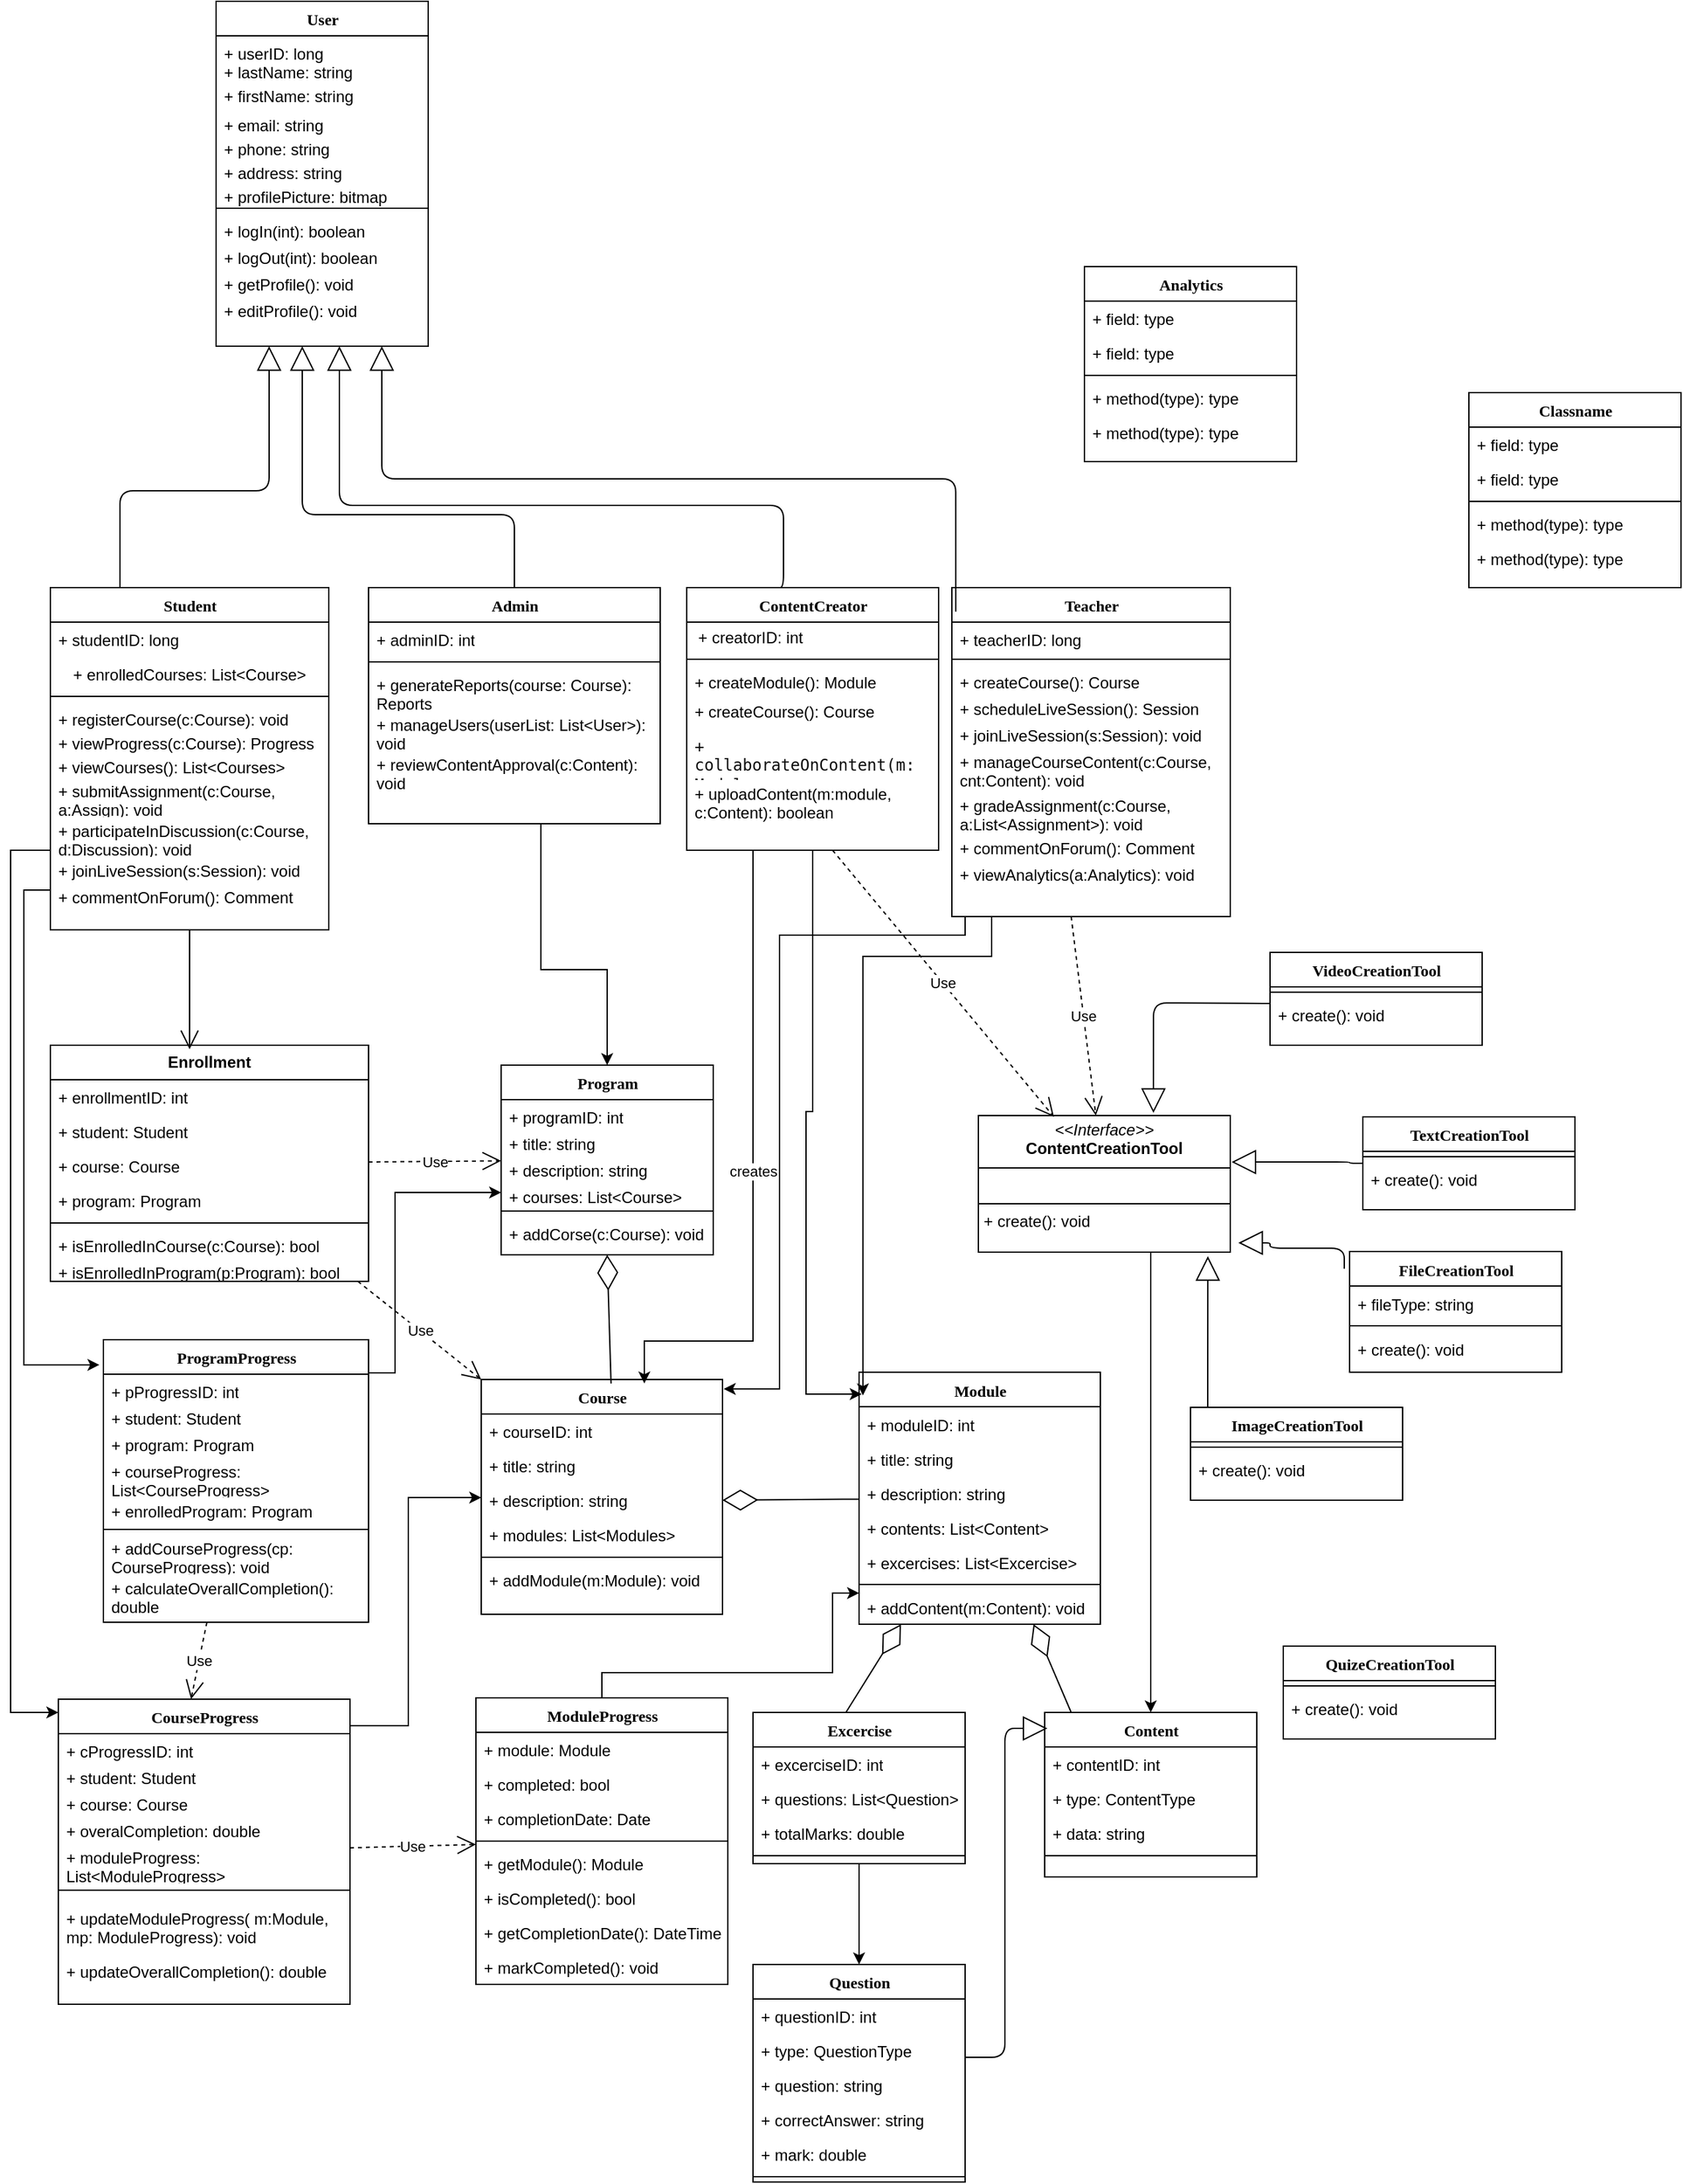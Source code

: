 <mxfile version="24.0.1" type="github">
  <diagram name="Page-1" id="9f46799a-70d6-7492-0946-bef42562c5a5">
    <mxGraphModel dx="880" dy="468" grid="1" gridSize="10" guides="1" tooltips="1" connect="1" arrows="1" fold="1" page="1" pageScale="1" pageWidth="2336" pageHeight="1654" background="none" math="0" shadow="0">
      <root>
        <mxCell id="0" />
        <mxCell id="1" parent="0" />
        <mxCell id="78961159f06e98e8-17" value="User" style="swimlane;html=1;fontStyle=1;align=center;verticalAlign=top;childLayout=stackLayout;horizontal=1;startSize=26;horizontalStack=0;resizeParent=1;resizeLast=0;collapsible=1;marginBottom=0;swimlaneFillColor=#ffffff;rounded=0;shadow=0;comic=0;labelBackgroundColor=none;strokeWidth=1;fillColor=none;fontFamily=Verdana;fontSize=12" parent="1" vertex="1">
          <mxGeometry x="175" y="40" width="160" height="260" as="geometry" />
        </mxCell>
        <mxCell id="78961159f06e98e8-26" value="+ userID: long" style="text;html=1;strokeColor=none;fillColor=none;align=left;verticalAlign=top;spacingLeft=4;spacingRight=4;whiteSpace=wrap;overflow=hidden;rotatable=0;points=[[0,0.5],[1,0.5]];portConstraint=eastwest;" parent="78961159f06e98e8-17" vertex="1">
          <mxGeometry y="26" width="160" height="18" as="geometry" />
        </mxCell>
        <mxCell id="78961159f06e98e8-21" value="+ lastName: string" style="text;html=1;strokeColor=none;fillColor=none;align=left;verticalAlign=middle;spacingLeft=4;spacingRight=4;whiteSpace=wrap;overflow=hidden;rotatable=0;points=[[0,0.5],[1,0.5]];portConstraint=eastwest;" parent="78961159f06e98e8-17" vertex="1">
          <mxGeometry y="44" width="160" height="18" as="geometry" />
        </mxCell>
        <mxCell id="78961159f06e98e8-23" value="+ firstName: string" style="text;html=1;strokeColor=none;fillColor=none;align=left;verticalAlign=middle;spacingLeft=4;spacingRight=4;whiteSpace=wrap;overflow=hidden;rotatable=0;points=[[0,0.5],[1,0.5]];portConstraint=eastwest;" parent="78961159f06e98e8-17" vertex="1">
          <mxGeometry y="62" width="160" height="18" as="geometry" />
        </mxCell>
        <mxCell id="78961159f06e98e8-25" value="+ email: string" style="text;html=1;strokeColor=none;fillColor=none;align=left;verticalAlign=top;spacingLeft=4;spacingRight=4;whiteSpace=wrap;overflow=hidden;rotatable=0;points=[[0,0.5],[1,0.5]];portConstraint=eastwest;" parent="78961159f06e98e8-17" vertex="1">
          <mxGeometry y="80" width="160" height="18" as="geometry" />
        </mxCell>
        <mxCell id="78961159f06e98e8-24" value="+ phone: string" style="text;html=1;strokeColor=none;fillColor=none;align=left;verticalAlign=top;spacingLeft=4;spacingRight=4;whiteSpace=wrap;overflow=hidden;rotatable=0;points=[[0,0.5],[1,0.5]];portConstraint=eastwest;" parent="78961159f06e98e8-17" vertex="1">
          <mxGeometry y="98" width="160" height="18" as="geometry" />
        </mxCell>
        <mxCell id="A95vGlB3U10rZuGnP-6H-2" value="+ address: string" style="text;html=1;strokeColor=none;fillColor=none;align=left;verticalAlign=top;spacingLeft=4;spacingRight=4;whiteSpace=wrap;overflow=hidden;rotatable=0;points=[[0,0.5],[1,0.5]];portConstraint=eastwest;" parent="78961159f06e98e8-17" vertex="1">
          <mxGeometry y="116" width="160" height="18" as="geometry" />
        </mxCell>
        <mxCell id="A95vGlB3U10rZuGnP-6H-1" value="+ profilePicture: bitmap" style="text;html=1;strokeColor=none;fillColor=none;align=left;verticalAlign=top;spacingLeft=4;spacingRight=4;whiteSpace=wrap;overflow=hidden;rotatable=0;points=[[0,0.5],[1,0.5]];portConstraint=eastwest;" parent="78961159f06e98e8-17" vertex="1">
          <mxGeometry y="134" width="160" height="18" as="geometry" />
        </mxCell>
        <mxCell id="78961159f06e98e8-19" value="" style="line;html=1;strokeWidth=1;fillColor=none;align=left;verticalAlign=middle;spacingTop=-1;spacingLeft=3;spacingRight=3;rotatable=0;labelPosition=right;points=[];portConstraint=eastwest;" parent="78961159f06e98e8-17" vertex="1">
          <mxGeometry y="152" width="160" height="8" as="geometry" />
        </mxCell>
        <mxCell id="A95vGlB3U10rZuGnP-6H-10" value="+ logIn(int): boolean" style="text;html=1;strokeColor=none;fillColor=none;align=left;verticalAlign=top;spacingLeft=4;spacingRight=4;whiteSpace=wrap;overflow=hidden;rotatable=0;points=[[0,0.5],[1,0.5]];portConstraint=eastwest;" parent="78961159f06e98e8-17" vertex="1">
          <mxGeometry y="160" width="160" height="20" as="geometry" />
        </mxCell>
        <mxCell id="78961159f06e98e8-20" value="+ logOut(int): boolean" style="text;html=1;strokeColor=none;fillColor=none;align=left;verticalAlign=top;spacingLeft=4;spacingRight=4;whiteSpace=wrap;overflow=hidden;rotatable=0;points=[[0,0.5],[1,0.5]];portConstraint=eastwest;" parent="78961159f06e98e8-17" vertex="1">
          <mxGeometry y="180" width="160" height="20" as="geometry" />
        </mxCell>
        <mxCell id="78961159f06e98e8-27" value="+ getProfile(): void" style="text;html=1;strokeColor=none;fillColor=none;align=left;verticalAlign=top;spacingLeft=4;spacingRight=4;whiteSpace=wrap;overflow=hidden;rotatable=0;points=[[0,0.5],[1,0.5]];portConstraint=eastwest;" parent="78961159f06e98e8-17" vertex="1">
          <mxGeometry y="200" width="160" height="20" as="geometry" />
        </mxCell>
        <mxCell id="A95vGlB3U10rZuGnP-6H-3" value="+ editProfile(): void" style="text;html=1;strokeColor=none;fillColor=none;align=left;verticalAlign=top;spacingLeft=4;spacingRight=4;whiteSpace=wrap;overflow=hidden;rotatable=0;points=[[0,0.5],[1,0.5]];portConstraint=eastwest;" parent="78961159f06e98e8-17" vertex="1">
          <mxGeometry y="220" width="160" height="20" as="geometry" />
        </mxCell>
        <mxCell id="HHO-CYu4kfu0MIJJ8jae-37" style="edgeStyle=orthogonalEdgeStyle;rounded=0;orthogonalLoop=1;jettySize=auto;html=1;" edge="1" parent="1" source="78961159f06e98e8-56" target="HHO-CYu4kfu0MIJJ8jae-10">
          <mxGeometry relative="1" as="geometry">
            <Array as="points">
              <mxPoint x="20" y="680" />
              <mxPoint x="20" y="1330" />
            </Array>
          </mxGeometry>
        </mxCell>
        <mxCell id="78961159f06e98e8-56" value="Student" style="swimlane;html=1;fontStyle=1;align=center;verticalAlign=top;childLayout=stackLayout;horizontal=1;startSize=26;horizontalStack=0;resizeParent=1;resizeLast=0;collapsible=1;marginBottom=0;swimlaneFillColor=#ffffff;rounded=0;shadow=0;comic=0;labelBackgroundColor=none;strokeWidth=1;fillColor=none;fontFamily=Verdana;fontSize=12" parent="1" vertex="1">
          <mxGeometry x="50" y="482" width="210" height="258" as="geometry" />
        </mxCell>
        <mxCell id="78961159f06e98e8-72" value="+ studentID: long" style="text;html=1;strokeColor=none;fillColor=none;align=left;verticalAlign=top;spacingLeft=4;spacingRight=4;whiteSpace=wrap;overflow=hidden;rotatable=0;points=[[0,0.5],[1,0.5]];portConstraint=eastwest;" parent="78961159f06e98e8-56" vertex="1">
          <mxGeometry y="26" width="210" height="26" as="geometry" />
        </mxCell>
        <mxCell id="78961159f06e98e8-70" value="&lt;span style=&quot;font-size: 12px; white-space: pre; background-color: rgb(255, 255, 255);&quot;&gt;+ enrolledCourses: List&amp;lt;Course&amp;gt;&lt;/span&gt;" style="text;html=1;strokeColor=none;fillColor=none;align=center;verticalAlign=top;spacingLeft=4;spacingRight=4;whiteSpace=wrap;overflow=hidden;rotatable=0;points=[[0,0.5],[1,0.5]];portConstraint=eastwest;fontFamily=Helvetica;fontSize=12;" parent="78961159f06e98e8-56" vertex="1">
          <mxGeometry y="52" width="210" height="26" as="geometry" />
        </mxCell>
        <mxCell id="78961159f06e98e8-64" value="" style="line;html=1;strokeWidth=1;fillColor=none;align=left;verticalAlign=middle;spacingTop=-1;spacingLeft=3;spacingRight=3;rotatable=0;labelPosition=right;points=[];portConstraint=eastwest;" parent="78961159f06e98e8-56" vertex="1">
          <mxGeometry y="78" width="210" height="8" as="geometry" />
        </mxCell>
        <mxCell id="78961159f06e98e8-65" value="+ registerCourse(c:Course): void" style="text;html=1;strokeColor=none;fillColor=none;align=left;verticalAlign=top;spacingLeft=4;spacingRight=4;whiteSpace=wrap;overflow=hidden;rotatable=0;points=[[0,0.5],[1,0.5]];portConstraint=eastwest;" parent="78961159f06e98e8-56" vertex="1">
          <mxGeometry y="86" width="210" height="18" as="geometry" />
        </mxCell>
        <mxCell id="78961159f06e98e8-66" value="+ viewProgress(c:Course): Progress" style="text;html=1;strokeColor=none;fillColor=none;align=left;verticalAlign=top;spacingLeft=4;spacingRight=4;whiteSpace=wrap;overflow=hidden;rotatable=0;points=[[0,0.5],[1,0.5]];portConstraint=eastwest;" parent="78961159f06e98e8-56" vertex="1">
          <mxGeometry y="104" width="210" height="18" as="geometry" />
        </mxCell>
        <mxCell id="A95vGlB3U10rZuGnP-6H-8" value="+ viewCourses(): List&amp;lt;Courses&amp;gt;" style="text;html=1;strokeColor=none;fillColor=none;align=left;verticalAlign=top;spacingLeft=4;spacingRight=4;whiteSpace=wrap;overflow=hidden;rotatable=0;points=[[0,0.5],[1,0.5]];portConstraint=eastwest;" parent="78961159f06e98e8-56" vertex="1">
          <mxGeometry y="122" width="210" height="18" as="geometry" />
        </mxCell>
        <mxCell id="A95vGlB3U10rZuGnP-6H-9" value="+ submitAssignment(c:Course, a:Assign): void" style="text;html=1;strokeColor=none;fillColor=none;align=left;verticalAlign=top;spacingLeft=4;spacingRight=4;whiteSpace=wrap;overflow=hidden;rotatable=0;points=[[0,0.5],[1,0.5]];portConstraint=eastwest;" parent="78961159f06e98e8-56" vertex="1">
          <mxGeometry y="140" width="210" height="30" as="geometry" />
        </mxCell>
        <mxCell id="A95vGlB3U10rZuGnP-6H-12" value="+ participateInDiscussion(c:Course, d:Discussion): void" style="text;html=1;strokeColor=none;fillColor=none;align=left;verticalAlign=top;spacingLeft=4;spacingRight=4;whiteSpace=wrap;overflow=hidden;rotatable=0;points=[[0,0.5],[1,0.5]];portConstraint=eastwest;" parent="78961159f06e98e8-56" vertex="1">
          <mxGeometry y="170" width="210" height="30" as="geometry" />
        </mxCell>
        <mxCell id="4jpahbt-hSNjz72QjL-w-2" value="+ joinLiveSession(s:Session): void" style="text;html=1;strokeColor=none;fillColor=none;align=left;verticalAlign=top;spacingLeft=4;spacingRight=4;whiteSpace=wrap;overflow=hidden;rotatable=0;points=[[0,0.5],[1,0.5]];portConstraint=eastwest;" parent="78961159f06e98e8-56" vertex="1">
          <mxGeometry y="200" width="210" height="20" as="geometry" />
        </mxCell>
        <mxCell id="4jpahbt-hSNjz72QjL-w-4" value="+ commentOnForum(): Comment" style="text;html=1;strokeColor=none;fillColor=none;align=left;verticalAlign=top;spacingLeft=4;spacingRight=4;whiteSpace=wrap;overflow=hidden;rotatable=0;points=[[0,0.5],[1,0.5]];portConstraint=eastwest;" parent="78961159f06e98e8-56" vertex="1">
          <mxGeometry y="220" width="210" height="20" as="geometry" />
        </mxCell>
        <mxCell id="78961159f06e98e8-69" value="Teacher" style="swimlane;html=1;fontStyle=1;align=center;verticalAlign=top;childLayout=stackLayout;horizontal=1;startSize=26;horizontalStack=0;resizeParent=1;resizeLast=0;collapsible=1;marginBottom=0;swimlaneFillColor=#ffffff;rounded=0;shadow=0;comic=0;labelBackgroundColor=none;strokeWidth=1;fillColor=none;fontFamily=Verdana;fontSize=12" parent="1" vertex="1">
          <mxGeometry x="730" y="482" width="210" height="248" as="geometry">
            <mxRectangle x="310" y="482" width="90" height="30" as="alternateBounds" />
          </mxGeometry>
        </mxCell>
        <mxCell id="78961159f06e98e8-71" value="+ teacherID: long" style="text;html=1;strokeColor=none;fillColor=none;align=left;verticalAlign=top;spacingLeft=4;spacingRight=4;whiteSpace=wrap;overflow=hidden;rotatable=0;points=[[0,0.5],[1,0.5]];portConstraint=eastwest;" parent="78961159f06e98e8-69" vertex="1">
          <mxGeometry y="26" width="210" height="24" as="geometry" />
        </mxCell>
        <mxCell id="78961159f06e98e8-77" value="" style="line;html=1;strokeWidth=1;fillColor=none;align=left;verticalAlign=middle;spacingTop=-1;spacingLeft=3;spacingRight=3;rotatable=0;labelPosition=right;points=[];portConstraint=eastwest;" parent="78961159f06e98e8-69" vertex="1">
          <mxGeometry y="50" width="210" height="8" as="geometry" />
        </mxCell>
        <mxCell id="78961159f06e98e8-78" value="+ createCourse(): Course" style="text;html=1;strokeColor=none;fillColor=none;align=left;verticalAlign=top;spacingLeft=4;spacingRight=4;whiteSpace=wrap;overflow=hidden;rotatable=0;points=[[0,0.5],[1,0.5]];portConstraint=eastwest;" parent="78961159f06e98e8-69" vertex="1">
          <mxGeometry y="58" width="210" height="20" as="geometry" />
        </mxCell>
        <mxCell id="78961159f06e98e8-79" value="+ scheduleLiveSession(): Session" style="text;html=1;strokeColor=none;fillColor=none;align=left;verticalAlign=top;spacingLeft=4;spacingRight=4;whiteSpace=wrap;overflow=hidden;rotatable=0;points=[[0,0.5],[1,0.5]];portConstraint=eastwest;" parent="78961159f06e98e8-69" vertex="1">
          <mxGeometry y="78" width="210" height="20" as="geometry" />
        </mxCell>
        <mxCell id="4jpahbt-hSNjz72QjL-w-1" value="+ joinLiveSession(s:Session): void" style="text;html=1;strokeColor=none;fillColor=none;align=left;verticalAlign=top;spacingLeft=4;spacingRight=4;whiteSpace=wrap;overflow=hidden;rotatable=0;points=[[0,0.5],[1,0.5]];portConstraint=eastwest;" parent="78961159f06e98e8-69" vertex="1">
          <mxGeometry y="98" width="210" height="20" as="geometry" />
        </mxCell>
        <mxCell id="78961159f06e98e8-80" value="+ manageCourseContent(c:Course, cnt:Content): void" style="text;html=1;strokeColor=none;fillColor=none;align=left;verticalAlign=top;spacingLeft=4;spacingRight=4;whiteSpace=wrap;overflow=hidden;rotatable=0;points=[[0,0.5],[1,0.5]];portConstraint=eastwest;" parent="78961159f06e98e8-69" vertex="1">
          <mxGeometry y="118" width="210" height="33" as="geometry" />
        </mxCell>
        <mxCell id="78961159f06e98e8-81" value="+ gradeAssignment(c:Course, a:List&amp;lt;Assignment&amp;gt;): void" style="text;html=1;strokeColor=none;fillColor=none;align=left;verticalAlign=top;spacingLeft=4;spacingRight=4;whiteSpace=wrap;overflow=hidden;rotatable=0;points=[[0,0.5],[1,0.5]];portConstraint=eastwest;" parent="78961159f06e98e8-69" vertex="1">
          <mxGeometry y="151" width="210" height="32" as="geometry" />
        </mxCell>
        <mxCell id="4jpahbt-hSNjz72QjL-w-3" value="+ commentOnForum(): Comment" style="text;html=1;strokeColor=none;fillColor=none;align=left;verticalAlign=top;spacingLeft=4;spacingRight=4;whiteSpace=wrap;overflow=hidden;rotatable=0;points=[[0,0.5],[1,0.5]];portConstraint=eastwest;" parent="78961159f06e98e8-69" vertex="1">
          <mxGeometry y="183" width="210" height="20" as="geometry" />
        </mxCell>
        <mxCell id="4jpahbt-hSNjz72QjL-w-5" value="+ viewAnalytics(a:Analytics): void" style="text;html=1;strokeColor=none;fillColor=none;align=left;verticalAlign=top;spacingLeft=4;spacingRight=4;whiteSpace=wrap;overflow=hidden;rotatable=0;points=[[0,0.5],[1,0.5]];portConstraint=eastwest;" parent="78961159f06e98e8-69" vertex="1">
          <mxGeometry y="203" width="210" height="20" as="geometry" />
        </mxCell>
        <mxCell id="78961159f06e98e8-82" value="ContentCreator" style="swimlane;html=1;fontStyle=1;align=center;verticalAlign=top;childLayout=stackLayout;horizontal=1;startSize=26;horizontalStack=0;resizeParent=1;resizeLast=0;collapsible=1;marginBottom=0;swimlaneFillColor=#ffffff;rounded=0;shadow=0;comic=0;labelBackgroundColor=none;strokeWidth=1;fillColor=none;fontFamily=Verdana;fontSize=12" parent="1" vertex="1">
          <mxGeometry x="530" y="482" width="190" height="198" as="geometry" />
        </mxCell>
        <mxCell id="4jpahbt-hSNjz72QjL-w-6" value="&amp;nbsp; + creatorID: int" style="text;strokeColor=none;align=left;fillColor=none;html=1;verticalAlign=middle;whiteSpace=wrap;rounded=0;" parent="78961159f06e98e8-82" vertex="1">
          <mxGeometry y="26" width="190" height="24" as="geometry" />
        </mxCell>
        <mxCell id="78961159f06e98e8-90" value="" style="line;html=1;strokeWidth=1;fillColor=none;align=left;verticalAlign=middle;spacingTop=-1;spacingLeft=3;spacingRight=3;rotatable=0;labelPosition=right;points=[];portConstraint=eastwest;" parent="78961159f06e98e8-82" vertex="1">
          <mxGeometry y="50" width="190" height="8" as="geometry" />
        </mxCell>
        <mxCell id="78961159f06e98e8-91" value="+ createModule(): Module" style="text;html=1;strokeColor=none;fillColor=none;align=left;verticalAlign=top;spacingLeft=4;spacingRight=4;whiteSpace=wrap;overflow=hidden;rotatable=0;points=[[0,0.5],[1,0.5]];portConstraint=eastwest;" parent="78961159f06e98e8-82" vertex="1">
          <mxGeometry y="58" width="190" height="22" as="geometry" />
        </mxCell>
        <mxCell id="78961159f06e98e8-94" value="+ createCourse(): Course" style="text;html=1;strokeColor=none;fillColor=none;align=left;verticalAlign=top;spacingLeft=4;spacingRight=4;whiteSpace=wrap;overflow=hidden;rotatable=0;points=[[0,0.5],[1,0.5]];portConstraint=eastwest;" parent="78961159f06e98e8-82" vertex="1">
          <mxGeometry y="80" width="190" height="26" as="geometry" />
        </mxCell>
        <mxCell id="4jpahbt-hSNjz72QjL-w-7" value="&lt;span style=&quot;color: rgb(13, 13, 13); font-family: &amp;quot;Söhne Mono&amp;quot;, Monaco, &amp;quot;Andale Mono&amp;quot;, &amp;quot;Ubuntu Mono&amp;quot;, monospace; white-space-collapse: preserve; background-color: rgb(255, 255, 255);&quot;&gt;&lt;font style=&quot;font-size: 12px;&quot;&gt;+ collaborateOnContent(m: Module, c: ContentCreator): void&lt;/font&gt;&lt;/span&gt;" style="text;html=1;strokeColor=none;fillColor=none;align=left;verticalAlign=top;spacingLeft=4;spacingRight=4;whiteSpace=wrap;overflow=hidden;rotatable=0;points=[[0,0.5],[1,0.5]];portConstraint=eastwest;" parent="78961159f06e98e8-82" vertex="1">
          <mxGeometry y="106" width="190" height="36" as="geometry" />
        </mxCell>
        <mxCell id="4jpahbt-hSNjz72QjL-w-8" value="+ uploadContent(m:module, c:Content): boolean" style="text;html=1;strokeColor=none;fillColor=none;align=left;verticalAlign=top;spacingLeft=4;spacingRight=4;whiteSpace=wrap;overflow=hidden;rotatable=0;points=[[0,0.5],[1,0.5]];portConstraint=eastwest;" parent="78961159f06e98e8-82" vertex="1">
          <mxGeometry y="142" width="190" height="38" as="geometry" />
        </mxCell>
        <mxCell id="78961159f06e98e8-127" style="edgeStyle=orthogonalEdgeStyle;html=1;labelBackgroundColor=none;startFill=0;startSize=8;endArrow=block;endFill=0;endSize=16;fontFamily=Verdana;fontSize=12;exitX=0.014;exitY=0.073;exitDx=0;exitDy=0;exitPerimeter=0;" parent="1" source="78961159f06e98e8-69" target="78961159f06e98e8-17" edge="1">
          <mxGeometry relative="1" as="geometry">
            <mxPoint x="420" y="482.0" as="sourcePoint" />
            <mxPoint x="260" y="297" as="targetPoint" />
            <Array as="points">
              <mxPoint x="733" y="400" />
              <mxPoint x="300" y="400" />
            </Array>
          </mxGeometry>
        </mxCell>
        <mxCell id="4jpahbt-hSNjz72QjL-w-65" style="edgeStyle=orthogonalEdgeStyle;rounded=0;orthogonalLoop=1;jettySize=auto;html=1;entryX=0.5;entryY=0;entryDx=0;entryDy=0;" parent="1" source="78961159f06e98e8-95" target="78961159f06e98e8-43" edge="1">
          <mxGeometry relative="1" as="geometry">
            <Array as="points">
              <mxPoint x="420" y="770" />
              <mxPoint x="470" y="770" />
            </Array>
          </mxGeometry>
        </mxCell>
        <mxCell id="78961159f06e98e8-95" value="Admin" style="swimlane;html=1;fontStyle=1;align=center;verticalAlign=top;childLayout=stackLayout;horizontal=1;startSize=26;horizontalStack=0;resizeParent=1;resizeLast=0;collapsible=1;marginBottom=0;swimlaneFillColor=#ffffff;rounded=0;shadow=0;comic=0;labelBackgroundColor=none;strokeWidth=1;fillColor=none;fontFamily=Verdana;fontSize=12" parent="1" vertex="1">
          <mxGeometry x="290" y="482" width="220" height="178" as="geometry" />
        </mxCell>
        <mxCell id="78961159f06e98e8-96" value="+ adminID: int" style="text;html=1;strokeColor=none;fillColor=none;align=left;verticalAlign=top;spacingLeft=4;spacingRight=4;whiteSpace=wrap;overflow=hidden;rotatable=0;points=[[0,0.5],[1,0.5]];portConstraint=eastwest;" parent="78961159f06e98e8-95" vertex="1">
          <mxGeometry y="26" width="220" height="26" as="geometry" />
        </mxCell>
        <mxCell id="78961159f06e98e8-103" value="" style="line;html=1;strokeWidth=1;fillColor=none;align=left;verticalAlign=middle;spacingTop=-1;spacingLeft=3;spacingRight=3;rotatable=0;labelPosition=right;points=[];portConstraint=eastwest;" parent="78961159f06e98e8-95" vertex="1">
          <mxGeometry y="52" width="220" height="8" as="geometry" />
        </mxCell>
        <mxCell id="78961159f06e98e8-104" value="+ generateReports(course: Course): Reports" style="text;html=1;strokeColor=none;fillColor=none;align=left;verticalAlign=top;spacingLeft=4;spacingRight=4;whiteSpace=wrap;overflow=hidden;rotatable=0;points=[[0,0.5],[1,0.5]];portConstraint=eastwest;fontFamily=Helvetica;" parent="78961159f06e98e8-95" vertex="1">
          <mxGeometry y="60" width="220" height="30" as="geometry" />
        </mxCell>
        <mxCell id="4jpahbt-hSNjz72QjL-w-10" value="+ manageUsers(userList: List&amp;lt;User&amp;gt;): void" style="text;html=1;strokeColor=none;fillColor=none;align=left;verticalAlign=top;spacingLeft=4;spacingRight=4;whiteSpace=wrap;overflow=hidden;rotatable=0;points=[[0,0.5],[1,0.5]];portConstraint=eastwest;fontFamily=Helvetica;" parent="78961159f06e98e8-95" vertex="1">
          <mxGeometry y="90" width="220" height="30" as="geometry" />
        </mxCell>
        <mxCell id="4jpahbt-hSNjz72QjL-w-11" value="+ reviewContentApproval(c:Content): void" style="text;html=1;strokeColor=none;fillColor=none;align=left;verticalAlign=top;spacingLeft=4;spacingRight=4;whiteSpace=wrap;overflow=hidden;rotatable=0;points=[[0,0.5],[1,0.5]];portConstraint=eastwest;fontFamily=Helvetica;" parent="78961159f06e98e8-95" vertex="1">
          <mxGeometry y="120" width="220" height="30" as="geometry" />
        </mxCell>
        <mxCell id="78961159f06e98e8-108" value="Analytics" style="swimlane;html=1;fontStyle=1;align=center;verticalAlign=top;childLayout=stackLayout;horizontal=1;startSize=26;horizontalStack=0;resizeParent=1;resizeLast=0;collapsible=1;marginBottom=0;swimlaneFillColor=#ffffff;rounded=0;shadow=0;comic=0;labelBackgroundColor=none;strokeWidth=1;fillColor=none;fontFamily=Verdana;fontSize=12" parent="1" vertex="1">
          <mxGeometry x="830" y="240.0" width="160" height="147" as="geometry" />
        </mxCell>
        <mxCell id="78961159f06e98e8-109" value="+ field: type" style="text;html=1;strokeColor=none;fillColor=none;align=left;verticalAlign=top;spacingLeft=4;spacingRight=4;whiteSpace=wrap;overflow=hidden;rotatable=0;points=[[0,0.5],[1,0.5]];portConstraint=eastwest;" parent="78961159f06e98e8-108" vertex="1">
          <mxGeometry y="26" width="160" height="26" as="geometry" />
        </mxCell>
        <mxCell id="78961159f06e98e8-110" value="+ field: type" style="text;html=1;strokeColor=none;fillColor=none;align=left;verticalAlign=top;spacingLeft=4;spacingRight=4;whiteSpace=wrap;overflow=hidden;rotatable=0;points=[[0,0.5],[1,0.5]];portConstraint=eastwest;" parent="78961159f06e98e8-108" vertex="1">
          <mxGeometry y="52" width="160" height="26" as="geometry" />
        </mxCell>
        <mxCell id="78961159f06e98e8-116" value="" style="line;html=1;strokeWidth=1;fillColor=none;align=left;verticalAlign=middle;spacingTop=-1;spacingLeft=3;spacingRight=3;rotatable=0;labelPosition=right;points=[];portConstraint=eastwest;" parent="78961159f06e98e8-108" vertex="1">
          <mxGeometry y="78" width="160" height="8" as="geometry" />
        </mxCell>
        <mxCell id="78961159f06e98e8-117" value="+ method(type): type" style="text;html=1;strokeColor=none;fillColor=none;align=left;verticalAlign=top;spacingLeft=4;spacingRight=4;whiteSpace=wrap;overflow=hidden;rotatable=0;points=[[0,0.5],[1,0.5]];portConstraint=eastwest;" parent="78961159f06e98e8-108" vertex="1">
          <mxGeometry y="86" width="160" height="26" as="geometry" />
        </mxCell>
        <mxCell id="78961159f06e98e8-120" value="+ method(type): type" style="text;html=1;strokeColor=none;fillColor=none;align=left;verticalAlign=top;spacingLeft=4;spacingRight=4;whiteSpace=wrap;overflow=hidden;rotatable=0;points=[[0,0.5],[1,0.5]];portConstraint=eastwest;" parent="78961159f06e98e8-108" vertex="1">
          <mxGeometry y="112" width="160" height="26" as="geometry" />
        </mxCell>
        <mxCell id="A95vGlB3U10rZuGnP-6H-5" style="edgeStyle=orthogonalEdgeStyle;html=1;labelBackgroundColor=none;startFill=0;startSize=8;endArrow=block;endFill=0;endSize=16;fontFamily=Verdana;fontSize=12;exitX=0.5;exitY=0;exitDx=0;exitDy=0;entryX=0.75;entryY=1;entryDx=0;entryDy=0;" parent="1" edge="1">
          <mxGeometry relative="1" as="geometry">
            <mxPoint x="598" y="482" as="sourcePoint" />
            <mxPoint x="268" y="300" as="targetPoint" />
            <Array as="points">
              <mxPoint x="603" y="482" />
              <mxPoint x="603" y="420" />
              <mxPoint x="268" y="420" />
            </Array>
          </mxGeometry>
        </mxCell>
        <mxCell id="78961159f06e98e8-126" style="edgeStyle=orthogonalEdgeStyle;html=1;labelBackgroundColor=none;startFill=0;startSize=8;endArrow=block;endFill=0;endSize=16;fontFamily=Verdana;fontSize=12;exitX=0.5;exitY=0;exitDx=0;exitDy=0;" parent="1" source="78961159f06e98e8-95" edge="1">
          <mxGeometry relative="1" as="geometry">
            <Array as="points">
              <mxPoint x="400" y="427" />
              <mxPoint x="240" y="427" />
              <mxPoint x="240" y="300" />
            </Array>
            <mxPoint x="815.04" y="477.992" as="sourcePoint" />
            <mxPoint x="240" y="300" as="targetPoint" />
          </mxGeometry>
        </mxCell>
        <mxCell id="78961159f06e98e8-128" style="edgeStyle=orthogonalEdgeStyle;html=1;labelBackgroundColor=none;startFill=0;startSize=8;endArrow=block;endFill=0;endSize=16;fontFamily=Verdana;fontSize=12;exitX=0.25;exitY=0;exitDx=0;exitDy=0;entryX=0.25;entryY=1;entryDx=0;entryDy=0;" parent="1" source="78961159f06e98e8-56" target="78961159f06e98e8-17" edge="1">
          <mxGeometry relative="1" as="geometry">
            <Array as="points">
              <mxPoint x="103" y="409" />
              <mxPoint x="215" y="409" />
            </Array>
            <mxPoint x="100.04" y="461" as="sourcePoint" />
            <mxPoint x="230" y="290" as="targetPoint" />
          </mxGeometry>
        </mxCell>
        <mxCell id="4jpahbt-hSNjz72QjL-w-12" value="Course" style="swimlane;html=1;fontStyle=1;align=center;verticalAlign=top;childLayout=stackLayout;horizontal=1;startSize=26;horizontalStack=0;resizeParent=1;resizeLast=0;collapsible=1;marginBottom=0;swimlaneFillColor=#ffffff;rounded=0;shadow=0;comic=0;labelBackgroundColor=none;strokeWidth=1;fillColor=none;fontFamily=Verdana;fontSize=12" parent="1" vertex="1">
          <mxGeometry x="375" y="1079" width="182" height="177" as="geometry" />
        </mxCell>
        <mxCell id="4jpahbt-hSNjz72QjL-w-13" value="+ courseID: int" style="text;html=1;strokeColor=none;fillColor=none;align=left;verticalAlign=top;spacingLeft=4;spacingRight=4;whiteSpace=wrap;overflow=hidden;rotatable=0;points=[[0,0.5],[1,0.5]];portConstraint=eastwest;" parent="4jpahbt-hSNjz72QjL-w-12" vertex="1">
          <mxGeometry y="26" width="182" height="26" as="geometry" />
        </mxCell>
        <mxCell id="4jpahbt-hSNjz72QjL-w-14" value="+ title: string" style="text;html=1;strokeColor=none;fillColor=none;align=left;verticalAlign=top;spacingLeft=4;spacingRight=4;whiteSpace=wrap;overflow=hidden;rotatable=0;points=[[0,0.5],[1,0.5]];portConstraint=eastwest;" parent="4jpahbt-hSNjz72QjL-w-12" vertex="1">
          <mxGeometry y="52" width="182" height="26" as="geometry" />
        </mxCell>
        <mxCell id="4jpahbt-hSNjz72QjL-w-15" value="+ description: string" style="text;html=1;strokeColor=none;fillColor=none;align=left;verticalAlign=top;spacingLeft=4;spacingRight=4;whiteSpace=wrap;overflow=hidden;rotatable=0;points=[[0,0.5],[1,0.5]];portConstraint=eastwest;" parent="4jpahbt-hSNjz72QjL-w-12" vertex="1">
          <mxGeometry y="78" width="182" height="26" as="geometry" />
        </mxCell>
        <mxCell id="4jpahbt-hSNjz72QjL-w-16" value="+ modules: List&amp;lt;Modules&amp;gt;" style="text;html=1;strokeColor=none;fillColor=none;align=left;verticalAlign=top;spacingLeft=4;spacingRight=4;whiteSpace=wrap;overflow=hidden;rotatable=0;points=[[0,0.5],[1,0.5]];portConstraint=eastwest;" parent="4jpahbt-hSNjz72QjL-w-12" vertex="1">
          <mxGeometry y="104" width="182" height="26" as="geometry" />
        </mxCell>
        <mxCell id="4jpahbt-hSNjz72QjL-w-17" value="" style="line;html=1;strokeWidth=1;fillColor=none;align=left;verticalAlign=middle;spacingTop=-1;spacingLeft=3;spacingRight=3;rotatable=0;labelPosition=right;points=[];portConstraint=eastwest;" parent="4jpahbt-hSNjz72QjL-w-12" vertex="1">
          <mxGeometry y="130" width="182" height="8" as="geometry" />
        </mxCell>
        <mxCell id="4jpahbt-hSNjz72QjL-w-18" value="+ addModule(m:Module): void" style="text;html=1;strokeColor=none;fillColor=none;align=left;verticalAlign=top;spacingLeft=4;spacingRight=4;whiteSpace=wrap;overflow=hidden;rotatable=0;points=[[0,0.5],[1,0.5]];portConstraint=eastwest;" parent="4jpahbt-hSNjz72QjL-w-12" vertex="1">
          <mxGeometry y="138" width="182" height="26" as="geometry" />
        </mxCell>
        <mxCell id="4jpahbt-hSNjz72QjL-w-19" value="Module" style="swimlane;html=1;fontStyle=1;align=center;verticalAlign=top;childLayout=stackLayout;horizontal=1;startSize=26;horizontalStack=0;resizeParent=1;resizeLast=0;collapsible=1;marginBottom=0;swimlaneFillColor=#ffffff;rounded=0;shadow=0;comic=0;labelBackgroundColor=none;strokeWidth=1;fillColor=none;fontFamily=Verdana;fontSize=12" parent="1" vertex="1">
          <mxGeometry x="660" y="1073.5" width="182" height="190" as="geometry" />
        </mxCell>
        <mxCell id="4jpahbt-hSNjz72QjL-w-20" value="+ moduleID: int" style="text;html=1;strokeColor=none;fillColor=none;align=left;verticalAlign=top;spacingLeft=4;spacingRight=4;whiteSpace=wrap;overflow=hidden;rotatable=0;points=[[0,0.5],[1,0.5]];portConstraint=eastwest;" parent="4jpahbt-hSNjz72QjL-w-19" vertex="1">
          <mxGeometry y="26" width="182" height="26" as="geometry" />
        </mxCell>
        <mxCell id="4jpahbt-hSNjz72QjL-w-21" value="+ title: string" style="text;html=1;strokeColor=none;fillColor=none;align=left;verticalAlign=top;spacingLeft=4;spacingRight=4;whiteSpace=wrap;overflow=hidden;rotatable=0;points=[[0,0.5],[1,0.5]];portConstraint=eastwest;" parent="4jpahbt-hSNjz72QjL-w-19" vertex="1">
          <mxGeometry y="52" width="182" height="26" as="geometry" />
        </mxCell>
        <mxCell id="4jpahbt-hSNjz72QjL-w-22" value="+ description: string" style="text;html=1;strokeColor=none;fillColor=none;align=left;verticalAlign=top;spacingLeft=4;spacingRight=4;whiteSpace=wrap;overflow=hidden;rotatable=0;points=[[0,0.5],[1,0.5]];portConstraint=eastwest;" parent="4jpahbt-hSNjz72QjL-w-19" vertex="1">
          <mxGeometry y="78" width="182" height="26" as="geometry" />
        </mxCell>
        <mxCell id="4jpahbt-hSNjz72QjL-w-23" value="+ contents: List&amp;lt;Content&amp;gt;" style="text;html=1;strokeColor=none;fillColor=none;align=left;verticalAlign=top;spacingLeft=4;spacingRight=4;whiteSpace=wrap;overflow=hidden;rotatable=0;points=[[0,0.5],[1,0.5]];portConstraint=eastwest;" parent="4jpahbt-hSNjz72QjL-w-19" vertex="1">
          <mxGeometry y="104" width="182" height="26" as="geometry" />
        </mxCell>
        <mxCell id="4jpahbt-hSNjz72QjL-w-26" value="+ excercises: List&amp;lt;Excercise&amp;gt;" style="text;html=1;strokeColor=none;fillColor=none;align=left;verticalAlign=top;spacingLeft=4;spacingRight=4;whiteSpace=wrap;overflow=hidden;rotatable=0;points=[[0,0.5],[1,0.5]];portConstraint=eastwest;" parent="4jpahbt-hSNjz72QjL-w-19" vertex="1">
          <mxGeometry y="130" width="182" height="26" as="geometry" />
        </mxCell>
        <mxCell id="4jpahbt-hSNjz72QjL-w-24" value="" style="line;html=1;strokeWidth=1;fillColor=none;align=left;verticalAlign=middle;spacingTop=-1;spacingLeft=3;spacingRight=3;rotatable=0;labelPosition=right;points=[];portConstraint=eastwest;" parent="4jpahbt-hSNjz72QjL-w-19" vertex="1">
          <mxGeometry y="156" width="182" height="8" as="geometry" />
        </mxCell>
        <mxCell id="4jpahbt-hSNjz72QjL-w-25" value="+ addContent(m:Content): void" style="text;html=1;strokeColor=none;fillColor=none;align=left;verticalAlign=top;spacingLeft=4;spacingRight=4;whiteSpace=wrap;overflow=hidden;rotatable=0;points=[[0,0.5],[1,0.5]];portConstraint=eastwest;" parent="4jpahbt-hSNjz72QjL-w-19" vertex="1">
          <mxGeometry y="164" width="182" height="26" as="geometry" />
        </mxCell>
        <mxCell id="4jpahbt-hSNjz72QjL-w-27" value="Content" style="swimlane;html=1;fontStyle=1;align=center;verticalAlign=top;childLayout=stackLayout;horizontal=1;startSize=26;horizontalStack=0;resizeParent=1;resizeLast=0;collapsible=1;marginBottom=0;swimlaneFillColor=#ffffff;rounded=0;shadow=0;comic=0;labelBackgroundColor=none;strokeWidth=1;fillColor=none;fontFamily=Verdana;fontSize=12" parent="1" vertex="1">
          <mxGeometry x="800" y="1330" width="160" height="124" as="geometry" />
        </mxCell>
        <mxCell id="4jpahbt-hSNjz72QjL-w-28" value="+ contentID: int" style="text;html=1;strokeColor=none;fillColor=none;align=left;verticalAlign=top;spacingLeft=4;spacingRight=4;whiteSpace=wrap;overflow=hidden;rotatable=0;points=[[0,0.5],[1,0.5]];portConstraint=eastwest;" parent="4jpahbt-hSNjz72QjL-w-27" vertex="1">
          <mxGeometry y="26" width="160" height="26" as="geometry" />
        </mxCell>
        <mxCell id="4jpahbt-hSNjz72QjL-w-29" value="+ type: ContentType" style="text;html=1;strokeColor=none;fillColor=none;align=left;verticalAlign=top;spacingLeft=4;spacingRight=4;whiteSpace=wrap;overflow=hidden;rotatable=0;points=[[0,0.5],[1,0.5]];portConstraint=eastwest;" parent="4jpahbt-hSNjz72QjL-w-27" vertex="1">
          <mxGeometry y="52" width="160" height="26" as="geometry" />
        </mxCell>
        <mxCell id="4jpahbt-hSNjz72QjL-w-30" value="+ data: string" style="text;html=1;strokeColor=none;fillColor=none;align=left;verticalAlign=top;spacingLeft=4;spacingRight=4;whiteSpace=wrap;overflow=hidden;rotatable=0;points=[[0,0.5],[1,0.5]];portConstraint=eastwest;" parent="4jpahbt-hSNjz72QjL-w-27" vertex="1">
          <mxGeometry y="78" width="160" height="26" as="geometry" />
        </mxCell>
        <mxCell id="4jpahbt-hSNjz72QjL-w-32" value="" style="line;html=1;strokeWidth=1;fillColor=none;align=left;verticalAlign=middle;spacingTop=-1;spacingLeft=3;spacingRight=3;rotatable=0;labelPosition=right;points=[];portConstraint=eastwest;" parent="4jpahbt-hSNjz72QjL-w-27" vertex="1">
          <mxGeometry y="104" width="160" height="8" as="geometry" />
        </mxCell>
        <mxCell id="4jpahbt-hSNjz72QjL-w-71" style="edgeStyle=orthogonalEdgeStyle;rounded=0;orthogonalLoop=1;jettySize=auto;html=1;entryX=0.5;entryY=0;entryDx=0;entryDy=0;" parent="1" source="4jpahbt-hSNjz72QjL-w-34" target="4jpahbt-hSNjz72QjL-w-39" edge="1">
          <mxGeometry relative="1" as="geometry" />
        </mxCell>
        <mxCell id="4jpahbt-hSNjz72QjL-w-34" value="Excercise" style="swimlane;html=1;fontStyle=1;align=center;verticalAlign=top;childLayout=stackLayout;horizontal=1;startSize=26;horizontalStack=0;resizeParent=1;resizeLast=0;collapsible=1;marginBottom=0;swimlaneFillColor=#ffffff;rounded=0;shadow=0;comic=0;labelBackgroundColor=none;strokeWidth=1;fillColor=none;fontFamily=Verdana;fontSize=12" parent="1" vertex="1">
          <mxGeometry x="580" y="1330" width="160" height="114" as="geometry" />
        </mxCell>
        <mxCell id="4jpahbt-hSNjz72QjL-w-35" value="+ excerciseID: int" style="text;html=1;strokeColor=none;fillColor=none;align=left;verticalAlign=top;spacingLeft=4;spacingRight=4;whiteSpace=wrap;overflow=hidden;rotatable=0;points=[[0,0.5],[1,0.5]];portConstraint=eastwest;" parent="4jpahbt-hSNjz72QjL-w-34" vertex="1">
          <mxGeometry y="26" width="160" height="26" as="geometry" />
        </mxCell>
        <mxCell id="4jpahbt-hSNjz72QjL-w-36" value="+ questions: List&amp;lt;Question&amp;gt;" style="text;html=1;strokeColor=none;fillColor=none;align=left;verticalAlign=top;spacingLeft=4;spacingRight=4;whiteSpace=wrap;overflow=hidden;rotatable=0;points=[[0,0.5],[1,0.5]];portConstraint=eastwest;" parent="4jpahbt-hSNjz72QjL-w-34" vertex="1">
          <mxGeometry y="52" width="160" height="26" as="geometry" />
        </mxCell>
        <mxCell id="4jpahbt-hSNjz72QjL-w-46" value="+ totalMarks: double" style="text;html=1;strokeColor=none;fillColor=none;align=left;verticalAlign=top;spacingLeft=4;spacingRight=4;whiteSpace=wrap;overflow=hidden;rotatable=0;points=[[0,0.5],[1,0.5]];portConstraint=eastwest;" parent="4jpahbt-hSNjz72QjL-w-34" vertex="1">
          <mxGeometry y="78" width="160" height="26" as="geometry" />
        </mxCell>
        <mxCell id="4jpahbt-hSNjz72QjL-w-38" value="" style="line;html=1;strokeWidth=1;fillColor=none;align=left;verticalAlign=middle;spacingTop=-1;spacingLeft=3;spacingRight=3;rotatable=0;labelPosition=right;points=[];portConstraint=eastwest;" parent="4jpahbt-hSNjz72QjL-w-34" vertex="1">
          <mxGeometry y="104" width="160" height="8" as="geometry" />
        </mxCell>
        <mxCell id="4jpahbt-hSNjz72QjL-w-39" value="Question" style="swimlane;html=1;fontStyle=1;align=center;verticalAlign=top;childLayout=stackLayout;horizontal=1;startSize=26;horizontalStack=0;resizeParent=1;resizeLast=0;collapsible=1;marginBottom=0;swimlaneFillColor=#ffffff;rounded=0;shadow=0;comic=0;labelBackgroundColor=none;strokeWidth=1;fillColor=none;fontFamily=Verdana;fontSize=12" parent="1" vertex="1">
          <mxGeometry x="580" y="1520" width="160" height="164" as="geometry" />
        </mxCell>
        <mxCell id="4jpahbt-hSNjz72QjL-w-40" value="+ questionID: int" style="text;html=1;strokeColor=none;fillColor=none;align=left;verticalAlign=top;spacingLeft=4;spacingRight=4;whiteSpace=wrap;overflow=hidden;rotatable=0;points=[[0,0.5],[1,0.5]];portConstraint=eastwest;" parent="4jpahbt-hSNjz72QjL-w-39" vertex="1">
          <mxGeometry y="26" width="160" height="26" as="geometry" />
        </mxCell>
        <mxCell id="4jpahbt-hSNjz72QjL-w-41" value="+ type: QuestionType" style="text;html=1;strokeColor=none;fillColor=none;align=left;verticalAlign=top;spacingLeft=4;spacingRight=4;whiteSpace=wrap;overflow=hidden;rotatable=0;points=[[0,0.5],[1,0.5]];portConstraint=eastwest;" parent="4jpahbt-hSNjz72QjL-w-39" vertex="1">
          <mxGeometry y="52" width="160" height="26" as="geometry" />
        </mxCell>
        <mxCell id="4jpahbt-hSNjz72QjL-w-43" value="+ question: string" style="text;html=1;strokeColor=none;fillColor=none;align=left;verticalAlign=top;spacingLeft=4;spacingRight=4;whiteSpace=wrap;overflow=hidden;rotatable=0;points=[[0,0.5],[1,0.5]];portConstraint=eastwest;" parent="4jpahbt-hSNjz72QjL-w-39" vertex="1">
          <mxGeometry y="78" width="160" height="26" as="geometry" />
        </mxCell>
        <mxCell id="4jpahbt-hSNjz72QjL-w-44" value="+ correctAnswer: string" style="text;html=1;strokeColor=none;fillColor=none;align=left;verticalAlign=top;spacingLeft=4;spacingRight=4;whiteSpace=wrap;overflow=hidden;rotatable=0;points=[[0,0.5],[1,0.5]];portConstraint=eastwest;" parent="4jpahbt-hSNjz72QjL-w-39" vertex="1">
          <mxGeometry y="104" width="160" height="26" as="geometry" />
        </mxCell>
        <mxCell id="4jpahbt-hSNjz72QjL-w-45" value="+ mark: double" style="text;html=1;strokeColor=none;fillColor=none;align=left;verticalAlign=top;spacingLeft=4;spacingRight=4;whiteSpace=wrap;overflow=hidden;rotatable=0;points=[[0,0.5],[1,0.5]];portConstraint=eastwest;" parent="4jpahbt-hSNjz72QjL-w-39" vertex="1">
          <mxGeometry y="130" width="160" height="26" as="geometry" />
        </mxCell>
        <mxCell id="4jpahbt-hSNjz72QjL-w-42" value="" style="line;html=1;strokeWidth=1;fillColor=none;align=left;verticalAlign=middle;spacingTop=-1;spacingLeft=3;spacingRight=3;rotatable=0;labelPosition=right;points=[];portConstraint=eastwest;" parent="4jpahbt-hSNjz72QjL-w-39" vertex="1">
          <mxGeometry y="156" width="160" height="8" as="geometry" />
        </mxCell>
        <mxCell id="4jpahbt-hSNjz72QjL-w-50" value="&lt;b&gt;Enrollment&lt;/b&gt;" style="swimlane;fontStyle=0;childLayout=stackLayout;horizontal=1;startSize=26;fillColor=none;horizontalStack=0;resizeParent=1;resizeParentMax=0;resizeLast=0;collapsible=1;marginBottom=0;whiteSpace=wrap;html=1;" parent="1" vertex="1">
          <mxGeometry x="50" y="827" width="240" height="178" as="geometry" />
        </mxCell>
        <mxCell id="4jpahbt-hSNjz72QjL-w-51" value="+ enrollmentID: int&lt;div&gt;&lt;br&gt;&lt;/div&gt;" style="text;strokeColor=none;fillColor=none;align=left;verticalAlign=top;spacingLeft=4;spacingRight=4;overflow=hidden;rotatable=0;points=[[0,0.5],[1,0.5]];portConstraint=eastwest;whiteSpace=wrap;html=1;" parent="4jpahbt-hSNjz72QjL-w-50" vertex="1">
          <mxGeometry y="26" width="240" height="26" as="geometry" />
        </mxCell>
        <mxCell id="4jpahbt-hSNjz72QjL-w-52" value="+ student: Student" style="text;strokeColor=none;fillColor=none;align=left;verticalAlign=top;spacingLeft=4;spacingRight=4;overflow=hidden;rotatable=0;points=[[0,0.5],[1,0.5]];portConstraint=eastwest;whiteSpace=wrap;html=1;" parent="4jpahbt-hSNjz72QjL-w-50" vertex="1">
          <mxGeometry y="52" width="240" height="26" as="geometry" />
        </mxCell>
        <mxCell id="4jpahbt-hSNjz72QjL-w-53" value="+ course: Course" style="text;strokeColor=none;fillColor=none;align=left;verticalAlign=top;spacingLeft=4;spacingRight=4;overflow=hidden;rotatable=0;points=[[0,0.5],[1,0.5]];portConstraint=eastwest;whiteSpace=wrap;html=1;" parent="4jpahbt-hSNjz72QjL-w-50" vertex="1">
          <mxGeometry y="78" width="240" height="26" as="geometry" />
        </mxCell>
        <mxCell id="4jpahbt-hSNjz72QjL-w-54" value="+ program: Program" style="text;strokeColor=none;fillColor=none;align=left;verticalAlign=top;spacingLeft=4;spacingRight=4;overflow=hidden;rotatable=0;points=[[0,0.5],[1,0.5]];portConstraint=eastwest;whiteSpace=wrap;html=1;" parent="4jpahbt-hSNjz72QjL-w-50" vertex="1">
          <mxGeometry y="104" width="240" height="26" as="geometry" />
        </mxCell>
        <mxCell id="4jpahbt-hSNjz72QjL-w-56" value="" style="line;strokeWidth=1;fillColor=none;align=left;verticalAlign=middle;spacingTop=-1;spacingLeft=3;spacingRight=3;rotatable=0;labelPosition=right;points=[];portConstraint=eastwest;strokeColor=inherit;" parent="4jpahbt-hSNjz72QjL-w-50" vertex="1">
          <mxGeometry y="130" width="240" height="8" as="geometry" />
        </mxCell>
        <mxCell id="4jpahbt-hSNjz72QjL-w-55" value="+ isEnrolledInCourse(c:Course): bool" style="text;html=1;strokeColor=none;fillColor=none;align=left;verticalAlign=top;spacingLeft=4;spacingRight=4;whiteSpace=wrap;overflow=hidden;rotatable=0;points=[[0,0.5],[1,0.5]];portConstraint=eastwest;" parent="4jpahbt-hSNjz72QjL-w-50" vertex="1">
          <mxGeometry y="138" width="240" height="20" as="geometry" />
        </mxCell>
        <mxCell id="4jpahbt-hSNjz72QjL-w-57" value="+ isEnrolledInProgram(p:Program): bool" style="text;html=1;strokeColor=none;fillColor=none;align=left;verticalAlign=top;spacingLeft=4;spacingRight=4;whiteSpace=wrap;overflow=hidden;rotatable=0;points=[[0,0.5],[1,0.5]];portConstraint=eastwest;" parent="4jpahbt-hSNjz72QjL-w-50" vertex="1">
          <mxGeometry y="158" width="240" height="20" as="geometry" />
        </mxCell>
        <mxCell id="4jpahbt-hSNjz72QjL-w-60" value="" style="endArrow=open;endFill=1;endSize=12;html=1;rounded=0;exitX=0.5;exitY=1;exitDx=0;exitDy=0;" parent="1" source="78961159f06e98e8-56" edge="1">
          <mxGeometry width="160" relative="1" as="geometry">
            <mxPoint x="380" y="880" as="sourcePoint" />
            <mxPoint x="155" y="830" as="targetPoint" />
          </mxGeometry>
        </mxCell>
        <mxCell id="78961159f06e98e8-43" value="Program" style="swimlane;html=1;fontStyle=1;align=center;verticalAlign=top;childLayout=stackLayout;horizontal=1;startSize=26;horizontalStack=0;resizeParent=1;resizeLast=0;collapsible=1;marginBottom=0;swimlaneFillColor=#ffffff;rounded=0;shadow=0;comic=0;labelBackgroundColor=none;strokeWidth=1;fillColor=none;fontFamily=Verdana;fontSize=12" parent="1" vertex="1">
          <mxGeometry x="390" y="842" width="160" height="143" as="geometry" />
        </mxCell>
        <mxCell id="78961159f06e98e8-44" value="+ programID: int" style="text;html=1;strokeColor=none;fillColor=none;align=left;verticalAlign=top;spacingLeft=4;spacingRight=4;whiteSpace=wrap;overflow=hidden;rotatable=0;points=[[0,0.5],[1,0.5]];portConstraint=eastwest;" parent="78961159f06e98e8-43" vertex="1">
          <mxGeometry y="26" width="160" height="20" as="geometry" />
        </mxCell>
        <mxCell id="78961159f06e98e8-45" value="+ title: string" style="text;html=1;strokeColor=none;fillColor=none;align=left;verticalAlign=top;spacingLeft=4;spacingRight=4;whiteSpace=wrap;overflow=hidden;rotatable=0;points=[[0,0.5],[1,0.5]];portConstraint=eastwest;" parent="78961159f06e98e8-43" vertex="1">
          <mxGeometry y="46" width="160" height="20" as="geometry" />
        </mxCell>
        <mxCell id="78961159f06e98e8-49" value="+ description: string" style="text;html=1;strokeColor=none;fillColor=none;align=left;verticalAlign=top;spacingLeft=4;spacingRight=4;whiteSpace=wrap;overflow=hidden;rotatable=0;points=[[0,0.5],[1,0.5]];portConstraint=eastwest;" parent="78961159f06e98e8-43" vertex="1">
          <mxGeometry y="66" width="160" height="20" as="geometry" />
        </mxCell>
        <mxCell id="78961159f06e98e8-50" value="+ courses: List&amp;lt;Course&amp;gt;" style="text;html=1;strokeColor=none;fillColor=none;align=left;verticalAlign=top;spacingLeft=4;spacingRight=4;whiteSpace=wrap;overflow=hidden;rotatable=0;points=[[0,0.5],[1,0.5]];portConstraint=eastwest;" parent="78961159f06e98e8-43" vertex="1">
          <mxGeometry y="86" width="160" height="20" as="geometry" />
        </mxCell>
        <mxCell id="78961159f06e98e8-51" value="" style="line;html=1;strokeWidth=1;fillColor=none;align=left;verticalAlign=middle;spacingTop=-1;spacingLeft=3;spacingRight=3;rotatable=0;labelPosition=right;points=[];portConstraint=eastwest;" parent="78961159f06e98e8-43" vertex="1">
          <mxGeometry y="106" width="160" height="8" as="geometry" />
        </mxCell>
        <mxCell id="78961159f06e98e8-52" value="+ addCorse(c:Course): void" style="text;html=1;strokeColor=none;fillColor=none;align=left;verticalAlign=top;spacingLeft=4;spacingRight=4;whiteSpace=wrap;overflow=hidden;rotatable=0;points=[[0,0.5],[1,0.5]];portConstraint=eastwest;" parent="78961159f06e98e8-43" vertex="1">
          <mxGeometry y="114" width="160" height="20" as="geometry" />
        </mxCell>
        <mxCell id="4jpahbt-hSNjz72QjL-w-61" value="Use" style="endArrow=open;endSize=12;dashed=1;html=1;rounded=0;" parent="1" source="4jpahbt-hSNjz72QjL-w-50" target="78961159f06e98e8-43" edge="1">
          <mxGeometry width="160" relative="1" as="geometry">
            <mxPoint x="380" y="980" as="sourcePoint" />
            <mxPoint x="540" y="980" as="targetPoint" />
          </mxGeometry>
        </mxCell>
        <mxCell id="4jpahbt-hSNjz72QjL-w-62" value="Use" style="endArrow=open;endSize=12;dashed=1;html=1;rounded=0;entryX=0;entryY=0;entryDx=0;entryDy=0;" parent="1" source="4jpahbt-hSNjz72QjL-w-50" target="4jpahbt-hSNjz72QjL-w-12" edge="1">
          <mxGeometry width="160" relative="1" as="geometry">
            <mxPoint x="380" y="1080" as="sourcePoint" />
            <mxPoint x="540" y="1080" as="targetPoint" />
          </mxGeometry>
        </mxCell>
        <mxCell id="4jpahbt-hSNjz72QjL-w-64" value="" style="endArrow=diamondThin;endFill=0;endSize=24;html=1;rounded=0;entryX=0.5;entryY=1;entryDx=0;entryDy=0;exitX=0.538;exitY=0.017;exitDx=0;exitDy=0;exitPerimeter=0;" parent="1" source="4jpahbt-hSNjz72QjL-w-12" target="78961159f06e98e8-43" edge="1">
          <mxGeometry width="160" relative="1" as="geometry">
            <mxPoint x="380" y="1080" as="sourcePoint" />
            <mxPoint x="540" y="1080" as="targetPoint" />
          </mxGeometry>
        </mxCell>
        <mxCell id="4jpahbt-hSNjz72QjL-w-66" value="creates" style="edgeStyle=orthogonalEdgeStyle;rounded=0;orthogonalLoop=1;jettySize=auto;html=1;entryX=0.676;entryY=0.017;entryDx=0;entryDy=0;entryPerimeter=0;" parent="1" source="78961159f06e98e8-82" target="4jpahbt-hSNjz72QjL-w-12" edge="1">
          <mxGeometry relative="1" as="geometry">
            <Array as="points">
              <mxPoint x="580" y="1050" />
              <mxPoint x="498" y="1050" />
            </Array>
          </mxGeometry>
        </mxCell>
        <mxCell id="4jpahbt-hSNjz72QjL-w-67" value="" style="endArrow=diamondThin;endFill=0;endSize=24;html=1;rounded=0;entryX=1;entryY=0.5;entryDx=0;entryDy=0;" parent="1" source="4jpahbt-hSNjz72QjL-w-19" target="4jpahbt-hSNjz72QjL-w-15" edge="1">
          <mxGeometry width="160" relative="1" as="geometry">
            <mxPoint x="570" y="1030" as="sourcePoint" />
            <mxPoint x="730" y="1030" as="targetPoint" />
          </mxGeometry>
        </mxCell>
        <mxCell id="4jpahbt-hSNjz72QjL-w-68" style="edgeStyle=orthogonalEdgeStyle;rounded=0;orthogonalLoop=1;jettySize=auto;html=1;entryX=0.011;entryY=0.087;entryDx=0;entryDy=0;entryPerimeter=0;" parent="1" source="78961159f06e98e8-82" target="4jpahbt-hSNjz72QjL-w-19" edge="1">
          <mxGeometry relative="1" as="geometry">
            <Array as="points">
              <mxPoint x="625" y="877" />
              <mxPoint x="620" y="877" />
              <mxPoint x="620" y="1090" />
            </Array>
          </mxGeometry>
        </mxCell>
        <mxCell id="4jpahbt-hSNjz72QjL-w-69" value="" style="endArrow=diamondThin;endFill=0;endSize=24;html=1;rounded=0;exitX=0.438;exitY=0;exitDx=0;exitDy=0;exitPerimeter=0;" parent="1" source="4jpahbt-hSNjz72QjL-w-34" target="4jpahbt-hSNjz72QjL-w-19" edge="1">
          <mxGeometry width="160" relative="1" as="geometry">
            <mxPoint x="570" y="1230" as="sourcePoint" />
            <mxPoint x="730" y="1230" as="targetPoint" />
          </mxGeometry>
        </mxCell>
        <mxCell id="4jpahbt-hSNjz72QjL-w-70" value="" style="endArrow=diamondThin;endFill=0;endSize=24;html=1;rounded=0;exitX=0.125;exitY=0;exitDx=0;exitDy=0;exitPerimeter=0;" parent="1" source="4jpahbt-hSNjz72QjL-w-27" target="4jpahbt-hSNjz72QjL-w-19" edge="1">
          <mxGeometry width="160" relative="1" as="geometry">
            <mxPoint x="660" y="1340" as="sourcePoint" />
            <mxPoint x="800" y="1270" as="targetPoint" />
          </mxGeometry>
        </mxCell>
        <mxCell id="4jpahbt-hSNjz72QjL-w-72" style="edgeStyle=orthogonalEdgeStyle;html=1;labelBackgroundColor=none;startFill=0;startSize=8;endArrow=block;endFill=0;endSize=16;fontFamily=Verdana;fontSize=12;entryX=0.013;entryY=0.097;entryDx=0;entryDy=0;entryPerimeter=0;" parent="1" source="4jpahbt-hSNjz72QjL-w-39" target="4jpahbt-hSNjz72QjL-w-27" edge="1">
          <mxGeometry relative="1" as="geometry">
            <mxPoint x="1023" y="1590" as="sourcePoint" />
            <mxPoint x="860" y="1450" as="targetPoint" />
            <Array as="points">
              <mxPoint x="770" y="1590" />
              <mxPoint x="770" y="1342" />
            </Array>
          </mxGeometry>
        </mxCell>
        <mxCell id="4jpahbt-hSNjz72QjL-w-73" style="edgeStyle=orthogonalEdgeStyle;rounded=0;orthogonalLoop=1;jettySize=auto;html=1;entryX=0.016;entryY=0.092;entryDx=0;entryDy=0;entryPerimeter=0;" parent="1" source="78961159f06e98e8-69" target="4jpahbt-hSNjz72QjL-w-19" edge="1">
          <mxGeometry relative="1" as="geometry">
            <Array as="points">
              <mxPoint x="760" y="760" />
              <mxPoint x="663" y="760" />
            </Array>
          </mxGeometry>
        </mxCell>
        <mxCell id="4jpahbt-hSNjz72QjL-w-74" style="edgeStyle=orthogonalEdgeStyle;rounded=0;orthogonalLoop=1;jettySize=auto;html=1;entryX=1.005;entryY=0.04;entryDx=0;entryDy=0;entryPerimeter=0;" parent="1" source="78961159f06e98e8-69" target="4jpahbt-hSNjz72QjL-w-12" edge="1">
          <mxGeometry relative="1" as="geometry">
            <Array as="points">
              <mxPoint x="740" y="744" />
              <mxPoint x="600" y="744" />
              <mxPoint x="600" y="1087" />
            </Array>
          </mxGeometry>
        </mxCell>
        <mxCell id="HHO-CYu4kfu0MIJJ8jae-35" style="edgeStyle=orthogonalEdgeStyle;rounded=0;orthogonalLoop=1;jettySize=auto;html=1;" edge="1" parent="1" source="4jpahbt-hSNjz72QjL-w-75" target="4jpahbt-hSNjz72QjL-w-19">
          <mxGeometry relative="1" as="geometry">
            <Array as="points">
              <mxPoint x="466" y="1300" />
              <mxPoint x="640" y="1300" />
              <mxPoint x="640" y="1240" />
            </Array>
          </mxGeometry>
        </mxCell>
        <mxCell id="4jpahbt-hSNjz72QjL-w-75" value="ModuleProgress" style="swimlane;html=1;fontStyle=1;align=center;verticalAlign=top;childLayout=stackLayout;horizontal=1;startSize=26;horizontalStack=0;resizeParent=1;resizeLast=0;collapsible=1;marginBottom=0;swimlaneFillColor=#ffffff;rounded=0;shadow=0;comic=0;labelBackgroundColor=none;strokeWidth=1;fillColor=none;fontFamily=Verdana;fontSize=12" parent="1" vertex="1">
          <mxGeometry x="371" y="1319" width="190" height="216" as="geometry" />
        </mxCell>
        <mxCell id="4jpahbt-hSNjz72QjL-w-76" value="+ module: Module" style="text;html=1;strokeColor=none;fillColor=none;align=left;verticalAlign=top;spacingLeft=4;spacingRight=4;whiteSpace=wrap;overflow=hidden;rotatable=0;points=[[0,0.5],[1,0.5]];portConstraint=eastwest;" parent="4jpahbt-hSNjz72QjL-w-75" vertex="1">
          <mxGeometry y="26" width="190" height="26" as="geometry" />
        </mxCell>
        <mxCell id="4jpahbt-hSNjz72QjL-w-77" value="+ completed: bool" style="text;html=1;strokeColor=none;fillColor=none;align=left;verticalAlign=top;spacingLeft=4;spacingRight=4;whiteSpace=wrap;overflow=hidden;rotatable=0;points=[[0,0.5],[1,0.5]];portConstraint=eastwest;" parent="4jpahbt-hSNjz72QjL-w-75" vertex="1">
          <mxGeometry y="52" width="190" height="26" as="geometry" />
        </mxCell>
        <mxCell id="HHO-CYu4kfu0MIJJ8jae-28" value="+ completionDate: Date" style="text;html=1;strokeColor=none;fillColor=none;align=left;verticalAlign=top;spacingLeft=4;spacingRight=4;whiteSpace=wrap;overflow=hidden;rotatable=0;points=[[0,0.5],[1,0.5]];portConstraint=eastwest;" vertex="1" parent="4jpahbt-hSNjz72QjL-w-75">
          <mxGeometry y="78" width="190" height="26" as="geometry" />
        </mxCell>
        <mxCell id="4jpahbt-hSNjz72QjL-w-78" value="" style="line;html=1;strokeWidth=1;fillColor=none;align=left;verticalAlign=middle;spacingTop=-1;spacingLeft=3;spacingRight=3;rotatable=0;labelPosition=right;points=[];portConstraint=eastwest;" parent="4jpahbt-hSNjz72QjL-w-75" vertex="1">
          <mxGeometry y="104" width="190" height="8" as="geometry" />
        </mxCell>
        <mxCell id="4jpahbt-hSNjz72QjL-w-79" value="+&amp;nbsp;getModule(): Module&amp;nbsp;" style="text;html=1;strokeColor=none;fillColor=none;align=left;verticalAlign=top;spacingLeft=4;spacingRight=4;whiteSpace=wrap;overflow=hidden;rotatable=0;points=[[0,0.5],[1,0.5]];portConstraint=eastwest;" parent="4jpahbt-hSNjz72QjL-w-75" vertex="1">
          <mxGeometry y="112" width="190" height="26" as="geometry" />
        </mxCell>
        <mxCell id="4jpahbt-hSNjz72QjL-w-80" value="+ isCompleted(): bool" style="text;html=1;strokeColor=none;fillColor=none;align=left;verticalAlign=top;spacingLeft=4;spacingRight=4;whiteSpace=wrap;overflow=hidden;rotatable=0;points=[[0,0.5],[1,0.5]];portConstraint=eastwest;" parent="4jpahbt-hSNjz72QjL-w-75" vertex="1">
          <mxGeometry y="138" width="190" height="26" as="geometry" />
        </mxCell>
        <mxCell id="HHO-CYu4kfu0MIJJ8jae-29" value="+ getCompletionDate(): DateTime" style="text;html=1;strokeColor=none;fillColor=none;align=left;verticalAlign=top;spacingLeft=4;spacingRight=4;whiteSpace=wrap;overflow=hidden;rotatable=0;points=[[0,0.5],[1,0.5]];portConstraint=eastwest;" vertex="1" parent="4jpahbt-hSNjz72QjL-w-75">
          <mxGeometry y="164" width="190" height="26" as="geometry" />
        </mxCell>
        <mxCell id="HHO-CYu4kfu0MIJJ8jae-30" value="+ markCompleted(): void" style="text;html=1;strokeColor=none;fillColor=none;align=left;verticalAlign=top;spacingLeft=4;spacingRight=4;whiteSpace=wrap;overflow=hidden;rotatable=0;points=[[0,0.5],[1,0.5]];portConstraint=eastwest;" vertex="1" parent="4jpahbt-hSNjz72QjL-w-75">
          <mxGeometry y="190" width="190" height="26" as="geometry" />
        </mxCell>
        <mxCell id="HHO-CYu4kfu0MIJJ8jae-32" style="edgeStyle=orthogonalEdgeStyle;rounded=0;orthogonalLoop=1;jettySize=auto;html=1;" edge="1" parent="1" source="HHO-CYu4kfu0MIJJ8jae-1" target="78961159f06e98e8-43">
          <mxGeometry relative="1" as="geometry">
            <Array as="points">
              <mxPoint x="190" y="1074" />
              <mxPoint x="310" y="1074" />
              <mxPoint x="310" y="938" />
            </Array>
          </mxGeometry>
        </mxCell>
        <mxCell id="HHO-CYu4kfu0MIJJ8jae-1" value="ProgramProgress" style="swimlane;html=1;fontStyle=1;align=center;verticalAlign=top;childLayout=stackLayout;horizontal=1;startSize=26;horizontalStack=0;resizeParent=1;resizeLast=0;collapsible=1;marginBottom=0;swimlaneFillColor=#ffffff;rounded=0;shadow=0;comic=0;labelBackgroundColor=none;strokeWidth=1;fillColor=none;fontFamily=Verdana;fontSize=12" vertex="1" parent="1">
          <mxGeometry x="90" y="1049" width="200" height="213" as="geometry" />
        </mxCell>
        <mxCell id="HHO-CYu4kfu0MIJJ8jae-2" value="+ pProgressID: int" style="text;html=1;strokeColor=none;fillColor=none;align=left;verticalAlign=top;spacingLeft=4;spacingRight=4;whiteSpace=wrap;overflow=hidden;rotatable=0;points=[[0,0.5],[1,0.5]];portConstraint=eastwest;" vertex="1" parent="HHO-CYu4kfu0MIJJ8jae-1">
          <mxGeometry y="26" width="200" height="20" as="geometry" />
        </mxCell>
        <mxCell id="HHO-CYu4kfu0MIJJ8jae-7" value="+ student: Student" style="text;html=1;strokeColor=none;fillColor=none;align=left;verticalAlign=top;spacingLeft=4;spacingRight=4;whiteSpace=wrap;overflow=hidden;rotatable=0;points=[[0,0.5],[1,0.5]];portConstraint=eastwest;" vertex="1" parent="HHO-CYu4kfu0MIJJ8jae-1">
          <mxGeometry y="46" width="200" height="20" as="geometry" />
        </mxCell>
        <mxCell id="HHO-CYu4kfu0MIJJ8jae-9" value="+ program: Program" style="text;html=1;strokeColor=none;fillColor=none;align=left;verticalAlign=top;spacingLeft=4;spacingRight=4;whiteSpace=wrap;overflow=hidden;rotatable=0;points=[[0,0.5],[1,0.5]];portConstraint=eastwest;" vertex="1" parent="HHO-CYu4kfu0MIJJ8jae-1">
          <mxGeometry y="66" width="200" height="20" as="geometry" />
        </mxCell>
        <mxCell id="HHO-CYu4kfu0MIJJ8jae-3" value="+ courseProgress: List&amp;lt;CourseProgress&amp;gt;" style="text;html=1;strokeColor=none;fillColor=none;align=left;verticalAlign=top;spacingLeft=4;spacingRight=4;whiteSpace=wrap;overflow=hidden;rotatable=0;points=[[0,0.5],[1,0.5]];portConstraint=eastwest;" vertex="1" parent="HHO-CYu4kfu0MIJJ8jae-1">
          <mxGeometry y="86" width="200" height="30" as="geometry" />
        </mxCell>
        <mxCell id="HHO-CYu4kfu0MIJJ8jae-8" value="+ enrolledProgram: Program" style="text;html=1;strokeColor=none;fillColor=none;align=left;verticalAlign=top;spacingLeft=4;spacingRight=4;whiteSpace=wrap;overflow=hidden;rotatable=0;points=[[0,0.5],[1,0.5]];portConstraint=eastwest;" vertex="1" parent="HHO-CYu4kfu0MIJJ8jae-1">
          <mxGeometry y="116" width="200" height="26" as="geometry" />
        </mxCell>
        <mxCell id="HHO-CYu4kfu0MIJJ8jae-4" value="" style="line;html=1;strokeWidth=1;fillColor=none;align=left;verticalAlign=middle;spacingTop=-1;spacingLeft=3;spacingRight=3;rotatable=0;labelPosition=right;points=[];portConstraint=eastwest;" vertex="1" parent="HHO-CYu4kfu0MIJJ8jae-1">
          <mxGeometry y="142" width="200" height="2" as="geometry" />
        </mxCell>
        <mxCell id="HHO-CYu4kfu0MIJJ8jae-19" value="+&amp;nbsp;addCourseProgress(cp: CourseProgress): void" style="text;html=1;strokeColor=none;fillColor=none;align=left;verticalAlign=top;spacingLeft=4;spacingRight=4;whiteSpace=wrap;overflow=hidden;rotatable=0;points=[[0,0.5],[1,0.5]];portConstraint=eastwest;" vertex="1" parent="HHO-CYu4kfu0MIJJ8jae-1">
          <mxGeometry y="144" width="200" height="30" as="geometry" />
        </mxCell>
        <mxCell id="HHO-CYu4kfu0MIJJ8jae-20" value="+&amp;nbsp;calculateOverallCompletion(): double" style="text;html=1;strokeColor=none;fillColor=none;align=left;verticalAlign=top;spacingLeft=4;spacingRight=4;whiteSpace=wrap;overflow=hidden;rotatable=0;points=[[0,0.5],[1,0.5]];portConstraint=eastwest;" vertex="1" parent="HHO-CYu4kfu0MIJJ8jae-1">
          <mxGeometry y="174" width="200" height="30" as="geometry" />
        </mxCell>
        <mxCell id="HHO-CYu4kfu0MIJJ8jae-34" style="edgeStyle=orthogonalEdgeStyle;rounded=0;orthogonalLoop=1;jettySize=auto;html=1;" edge="1" parent="1" source="HHO-CYu4kfu0MIJJ8jae-10" target="4jpahbt-hSNjz72QjL-w-12">
          <mxGeometry relative="1" as="geometry">
            <mxPoint x="410" y="1260" as="targetPoint" />
            <Array as="points">
              <mxPoint x="320" y="1340" />
              <mxPoint x="320" y="1168" />
            </Array>
          </mxGeometry>
        </mxCell>
        <mxCell id="HHO-CYu4kfu0MIJJ8jae-10" value="CourseProgress" style="swimlane;html=1;fontStyle=1;align=center;verticalAlign=top;childLayout=stackLayout;horizontal=1;startSize=26;horizontalStack=0;resizeParent=1;resizeLast=0;collapsible=1;marginBottom=0;swimlaneFillColor=#ffffff;rounded=0;shadow=0;comic=0;labelBackgroundColor=none;strokeWidth=1;fillColor=none;fontFamily=Verdana;fontSize=12" vertex="1" parent="1">
          <mxGeometry x="56" y="1320" width="220" height="230" as="geometry" />
        </mxCell>
        <mxCell id="HHO-CYu4kfu0MIJJ8jae-11" value="+ cProgressID: int" style="text;html=1;strokeColor=none;fillColor=none;align=left;verticalAlign=top;spacingLeft=4;spacingRight=4;whiteSpace=wrap;overflow=hidden;rotatable=0;points=[[0,0.5],[1,0.5]];portConstraint=eastwest;" vertex="1" parent="HHO-CYu4kfu0MIJJ8jae-10">
          <mxGeometry y="26" width="220" height="20" as="geometry" />
        </mxCell>
        <mxCell id="HHO-CYu4kfu0MIJJ8jae-12" value="+ student: Student" style="text;html=1;strokeColor=none;fillColor=none;align=left;verticalAlign=top;spacingLeft=4;spacingRight=4;whiteSpace=wrap;overflow=hidden;rotatable=0;points=[[0,0.5],[1,0.5]];portConstraint=eastwest;" vertex="1" parent="HHO-CYu4kfu0MIJJ8jae-10">
          <mxGeometry y="46" width="220" height="20" as="geometry" />
        </mxCell>
        <mxCell id="HHO-CYu4kfu0MIJJ8jae-15" value="+ course: Course" style="text;html=1;strokeColor=none;fillColor=none;align=left;verticalAlign=top;spacingLeft=4;spacingRight=4;whiteSpace=wrap;overflow=hidden;rotatable=0;points=[[0,0.5],[1,0.5]];portConstraint=eastwest;" vertex="1" parent="HHO-CYu4kfu0MIJJ8jae-10">
          <mxGeometry y="66" width="220" height="20" as="geometry" />
        </mxCell>
        <mxCell id="HHO-CYu4kfu0MIJJ8jae-27" value="+ overalCompletion: double" style="text;html=1;strokeColor=none;fillColor=none;align=left;verticalAlign=top;spacingLeft=4;spacingRight=4;whiteSpace=wrap;overflow=hidden;rotatable=0;points=[[0,0.5],[1,0.5]];portConstraint=eastwest;" vertex="1" parent="HHO-CYu4kfu0MIJJ8jae-10">
          <mxGeometry y="86" width="220" height="20" as="geometry" />
        </mxCell>
        <mxCell id="HHO-CYu4kfu0MIJJ8jae-13" value="+ moduleProgress: List&amp;lt;ModuleProgress&amp;gt;" style="text;html=1;strokeColor=none;fillColor=none;align=left;verticalAlign=top;spacingLeft=4;spacingRight=4;whiteSpace=wrap;overflow=hidden;rotatable=0;points=[[0,0.5],[1,0.5]];portConstraint=eastwest;" vertex="1" parent="HHO-CYu4kfu0MIJJ8jae-10">
          <mxGeometry y="106" width="220" height="30" as="geometry" />
        </mxCell>
        <mxCell id="HHO-CYu4kfu0MIJJ8jae-16" value="" style="line;html=1;strokeWidth=1;fillColor=none;align=left;verticalAlign=middle;spacingTop=-1;spacingLeft=3;spacingRight=3;rotatable=0;labelPosition=right;points=[];portConstraint=eastwest;" vertex="1" parent="HHO-CYu4kfu0MIJJ8jae-10">
          <mxGeometry y="136" width="220" height="16" as="geometry" />
        </mxCell>
        <mxCell id="HHO-CYu4kfu0MIJJ8jae-17" value="+ updateModuleProgress( m:Module, mp: ModuleProgress): void" style="text;html=1;strokeColor=none;fillColor=none;align=left;verticalAlign=top;spacingLeft=4;spacingRight=4;whiteSpace=wrap;overflow=hidden;rotatable=0;points=[[0,0.5],[1,0.5]];portConstraint=eastwest;" vertex="1" parent="HHO-CYu4kfu0MIJJ8jae-10">
          <mxGeometry y="152" width="220" height="40" as="geometry" />
        </mxCell>
        <mxCell id="HHO-CYu4kfu0MIJJ8jae-18" value="+ updateOverallCompletion(): double" style="text;html=1;strokeColor=none;fillColor=none;align=left;verticalAlign=top;spacingLeft=4;spacingRight=4;whiteSpace=wrap;overflow=hidden;rotatable=0;points=[[0,0.5],[1,0.5]];portConstraint=eastwest;" vertex="1" parent="HHO-CYu4kfu0MIJJ8jae-10">
          <mxGeometry y="192" width="220" height="30" as="geometry" />
        </mxCell>
        <mxCell id="HHO-CYu4kfu0MIJJ8jae-21" value="Classname" style="swimlane;html=1;fontStyle=1;align=center;verticalAlign=top;childLayout=stackLayout;horizontal=1;startSize=26;horizontalStack=0;resizeParent=1;resizeLast=0;collapsible=1;marginBottom=0;swimlaneFillColor=#ffffff;rounded=0;shadow=0;comic=0;labelBackgroundColor=none;strokeWidth=1;fillColor=none;fontFamily=Verdana;fontSize=12" vertex="1" parent="1">
          <mxGeometry x="1120" y="335.0" width="160" height="147" as="geometry" />
        </mxCell>
        <mxCell id="HHO-CYu4kfu0MIJJ8jae-22" value="+ field: type" style="text;html=1;strokeColor=none;fillColor=none;align=left;verticalAlign=top;spacingLeft=4;spacingRight=4;whiteSpace=wrap;overflow=hidden;rotatable=0;points=[[0,0.5],[1,0.5]];portConstraint=eastwest;" vertex="1" parent="HHO-CYu4kfu0MIJJ8jae-21">
          <mxGeometry y="26" width="160" height="26" as="geometry" />
        </mxCell>
        <mxCell id="HHO-CYu4kfu0MIJJ8jae-23" value="+ field: type" style="text;html=1;strokeColor=none;fillColor=none;align=left;verticalAlign=top;spacingLeft=4;spacingRight=4;whiteSpace=wrap;overflow=hidden;rotatable=0;points=[[0,0.5],[1,0.5]];portConstraint=eastwest;" vertex="1" parent="HHO-CYu4kfu0MIJJ8jae-21">
          <mxGeometry y="52" width="160" height="26" as="geometry" />
        </mxCell>
        <mxCell id="HHO-CYu4kfu0MIJJ8jae-24" value="" style="line;html=1;strokeWidth=1;fillColor=none;align=left;verticalAlign=middle;spacingTop=-1;spacingLeft=3;spacingRight=3;rotatable=0;labelPosition=right;points=[];portConstraint=eastwest;" vertex="1" parent="HHO-CYu4kfu0MIJJ8jae-21">
          <mxGeometry y="78" width="160" height="8" as="geometry" />
        </mxCell>
        <mxCell id="HHO-CYu4kfu0MIJJ8jae-25" value="+ method(type): type" style="text;html=1;strokeColor=none;fillColor=none;align=left;verticalAlign=top;spacingLeft=4;spacingRight=4;whiteSpace=wrap;overflow=hidden;rotatable=0;points=[[0,0.5],[1,0.5]];portConstraint=eastwest;" vertex="1" parent="HHO-CYu4kfu0MIJJ8jae-21">
          <mxGeometry y="86" width="160" height="26" as="geometry" />
        </mxCell>
        <mxCell id="HHO-CYu4kfu0MIJJ8jae-26" value="+ method(type): type" style="text;html=1;strokeColor=none;fillColor=none;align=left;verticalAlign=top;spacingLeft=4;spacingRight=4;whiteSpace=wrap;overflow=hidden;rotatable=0;points=[[0,0.5],[1,0.5]];portConstraint=eastwest;" vertex="1" parent="HHO-CYu4kfu0MIJJ8jae-21">
          <mxGeometry y="112" width="160" height="26" as="geometry" />
        </mxCell>
        <mxCell id="HHO-CYu4kfu0MIJJ8jae-33" value="Use" style="endArrow=open;endSize=12;dashed=1;html=1;rounded=0;entryX=0.455;entryY=0;entryDx=0;entryDy=0;entryPerimeter=0;" edge="1" parent="1" source="HHO-CYu4kfu0MIJJ8jae-1" target="HHO-CYu4kfu0MIJJ8jae-10">
          <mxGeometry width="160" relative="1" as="geometry">
            <mxPoint x="291" y="1015" as="sourcePoint" />
            <mxPoint x="385" y="1090" as="targetPoint" />
          </mxGeometry>
        </mxCell>
        <mxCell id="HHO-CYu4kfu0MIJJ8jae-36" style="edgeStyle=orthogonalEdgeStyle;rounded=0;orthogonalLoop=1;jettySize=auto;html=1;entryX=-0.015;entryY=0.089;entryDx=0;entryDy=0;entryPerimeter=0;" edge="1" parent="1" source="78961159f06e98e8-56" target="HHO-CYu4kfu0MIJJ8jae-1">
          <mxGeometry relative="1" as="geometry">
            <Array as="points">
              <mxPoint x="30" y="710" />
              <mxPoint x="30" y="1068" />
            </Array>
          </mxGeometry>
        </mxCell>
        <mxCell id="HHO-CYu4kfu0MIJJ8jae-38" value="Use" style="endArrow=open;endSize=12;dashed=1;html=1;rounded=0;" edge="1" parent="1" source="HHO-CYu4kfu0MIJJ8jae-10" target="4jpahbt-hSNjz72QjL-w-75">
          <mxGeometry width="160" relative="1" as="geometry">
            <mxPoint x="178" y="1272" as="sourcePoint" />
            <mxPoint x="166" y="1330" as="targetPoint" />
          </mxGeometry>
        </mxCell>
        <mxCell id="HHO-CYu4kfu0MIJJ8jae-63" style="edgeStyle=orthogonalEdgeStyle;rounded=0;orthogonalLoop=1;jettySize=auto;html=1;" edge="1" parent="1" source="HHO-CYu4kfu0MIJJ8jae-39" target="4jpahbt-hSNjz72QjL-w-27">
          <mxGeometry relative="1" as="geometry">
            <Array as="points">
              <mxPoint x="880" y="1080" />
              <mxPoint x="880" y="1080" />
            </Array>
          </mxGeometry>
        </mxCell>
        <mxCell id="HHO-CYu4kfu0MIJJ8jae-39" value="&lt;p style=&quot;margin:0px;margin-top:4px;text-align:center;&quot;&gt;&lt;i&gt;&amp;lt;&amp;lt;Interface&amp;gt;&amp;gt;&lt;/i&gt;&lt;br&gt;&lt;b&gt;ContentCreationTool&lt;/b&gt;&lt;/p&gt;&lt;hr size=&quot;1&quot; style=&quot;border-style:solid;&quot;&gt;&lt;p style=&quot;margin:0px;margin-left:4px;&quot;&gt;&lt;br&gt;&lt;/p&gt;&lt;hr size=&quot;1&quot; style=&quot;border-style:solid;&quot;&gt;&lt;p style=&quot;margin:0px;margin-left:4px;&quot;&gt;+ create(): void&lt;br&gt;&lt;/p&gt;" style="verticalAlign=top;align=left;overflow=fill;html=1;whiteSpace=wrap;" vertex="1" parent="1">
          <mxGeometry x="750" y="880" width="190" height="103" as="geometry" />
        </mxCell>
        <mxCell id="HHO-CYu4kfu0MIJJ8jae-41" value="VideoCreationTool" style="swimlane;html=1;fontStyle=1;align=center;verticalAlign=top;childLayout=stackLayout;horizontal=1;startSize=26;horizontalStack=0;resizeParent=1;resizeLast=0;collapsible=1;marginBottom=0;swimlaneFillColor=#ffffff;rounded=0;shadow=0;comic=0;labelBackgroundColor=none;strokeWidth=1;fillColor=none;fontFamily=Verdana;fontSize=12" vertex="1" parent="1">
          <mxGeometry x="970" y="757" width="160" height="70" as="geometry" />
        </mxCell>
        <mxCell id="HHO-CYu4kfu0MIJJ8jae-44" value="" style="line;html=1;strokeWidth=1;fillColor=none;align=left;verticalAlign=middle;spacingTop=-1;spacingLeft=3;spacingRight=3;rotatable=0;labelPosition=right;points=[];portConstraint=eastwest;" vertex="1" parent="HHO-CYu4kfu0MIJJ8jae-41">
          <mxGeometry y="26" width="160" height="8" as="geometry" />
        </mxCell>
        <mxCell id="HHO-CYu4kfu0MIJJ8jae-46" value="+ create(): void" style="text;html=1;strokeColor=none;fillColor=none;align=left;verticalAlign=top;spacingLeft=4;spacingRight=4;whiteSpace=wrap;overflow=hidden;rotatable=0;points=[[0,0.5],[1,0.5]];portConstraint=eastwest;" vertex="1" parent="HHO-CYu4kfu0MIJJ8jae-41">
          <mxGeometry y="34" width="160" height="26" as="geometry" />
        </mxCell>
        <mxCell id="HHO-CYu4kfu0MIJJ8jae-47" value="FileCreationTool" style="swimlane;html=1;fontStyle=1;align=center;verticalAlign=top;childLayout=stackLayout;horizontal=1;startSize=26;horizontalStack=0;resizeParent=1;resizeLast=0;collapsible=1;marginBottom=0;swimlaneFillColor=#ffffff;rounded=0;shadow=0;comic=0;labelBackgroundColor=none;strokeWidth=1;fillColor=none;fontFamily=Verdana;fontSize=12" vertex="1" parent="1">
          <mxGeometry x="1030" y="982.5" width="160" height="91" as="geometry" />
        </mxCell>
        <mxCell id="HHO-CYu4kfu0MIJJ8jae-50" value="+ fileType: string" style="text;html=1;strokeColor=none;fillColor=none;align=left;verticalAlign=top;spacingLeft=4;spacingRight=4;whiteSpace=wrap;overflow=hidden;rotatable=0;points=[[0,0.5],[1,0.5]];portConstraint=eastwest;" vertex="1" parent="HHO-CYu4kfu0MIJJ8jae-47">
          <mxGeometry y="26" width="160" height="26" as="geometry" />
        </mxCell>
        <mxCell id="HHO-CYu4kfu0MIJJ8jae-48" value="" style="line;html=1;strokeWidth=1;fillColor=none;align=left;verticalAlign=middle;spacingTop=-1;spacingLeft=3;spacingRight=3;rotatable=0;labelPosition=right;points=[];portConstraint=eastwest;" vertex="1" parent="HHO-CYu4kfu0MIJJ8jae-47">
          <mxGeometry y="52" width="160" height="8" as="geometry" />
        </mxCell>
        <mxCell id="HHO-CYu4kfu0MIJJ8jae-49" value="+ create(): void" style="text;html=1;strokeColor=none;fillColor=none;align=left;verticalAlign=top;spacingLeft=4;spacingRight=4;whiteSpace=wrap;overflow=hidden;rotatable=0;points=[[0,0.5],[1,0.5]];portConstraint=eastwest;" vertex="1" parent="HHO-CYu4kfu0MIJJ8jae-47">
          <mxGeometry y="60" width="160" height="26" as="geometry" />
        </mxCell>
        <mxCell id="HHO-CYu4kfu0MIJJ8jae-51" value="TextCreationTool" style="swimlane;html=1;fontStyle=1;align=center;verticalAlign=top;childLayout=stackLayout;horizontal=1;startSize=26;horizontalStack=0;resizeParent=1;resizeLast=0;collapsible=1;marginBottom=0;swimlaneFillColor=#ffffff;rounded=0;shadow=0;comic=0;labelBackgroundColor=none;strokeWidth=1;fillColor=none;fontFamily=Verdana;fontSize=12" vertex="1" parent="1">
          <mxGeometry x="1040" y="881" width="160" height="70" as="geometry" />
        </mxCell>
        <mxCell id="HHO-CYu4kfu0MIJJ8jae-52" value="" style="line;html=1;strokeWidth=1;fillColor=none;align=left;verticalAlign=middle;spacingTop=-1;spacingLeft=3;spacingRight=3;rotatable=0;labelPosition=right;points=[];portConstraint=eastwest;" vertex="1" parent="HHO-CYu4kfu0MIJJ8jae-51">
          <mxGeometry y="26" width="160" height="8" as="geometry" />
        </mxCell>
        <mxCell id="HHO-CYu4kfu0MIJJ8jae-53" value="+ create(): void" style="text;html=1;strokeColor=none;fillColor=none;align=left;verticalAlign=top;spacingLeft=4;spacingRight=4;whiteSpace=wrap;overflow=hidden;rotatable=0;points=[[0,0.5],[1,0.5]];portConstraint=eastwest;" vertex="1" parent="HHO-CYu4kfu0MIJJ8jae-51">
          <mxGeometry y="34" width="160" height="26" as="geometry" />
        </mxCell>
        <mxCell id="HHO-CYu4kfu0MIJJ8jae-54" value="ImageCreationTool" style="swimlane;html=1;fontStyle=1;align=center;verticalAlign=top;childLayout=stackLayout;horizontal=1;startSize=26;horizontalStack=0;resizeParent=1;resizeLast=0;collapsible=1;marginBottom=0;swimlaneFillColor=#ffffff;rounded=0;shadow=0;comic=0;labelBackgroundColor=none;strokeWidth=1;fillColor=none;fontFamily=Verdana;fontSize=12" vertex="1" parent="1">
          <mxGeometry x="910" y="1100" width="160" height="70" as="geometry" />
        </mxCell>
        <mxCell id="HHO-CYu4kfu0MIJJ8jae-55" value="" style="line;html=1;strokeWidth=1;fillColor=none;align=left;verticalAlign=middle;spacingTop=-1;spacingLeft=3;spacingRight=3;rotatable=0;labelPosition=right;points=[];portConstraint=eastwest;" vertex="1" parent="HHO-CYu4kfu0MIJJ8jae-54">
          <mxGeometry y="26" width="160" height="8" as="geometry" />
        </mxCell>
        <mxCell id="HHO-CYu4kfu0MIJJ8jae-56" value="+ create(): void" style="text;html=1;strokeColor=none;fillColor=none;align=left;verticalAlign=top;spacingLeft=4;spacingRight=4;whiteSpace=wrap;overflow=hidden;rotatable=0;points=[[0,0.5],[1,0.5]];portConstraint=eastwest;" vertex="1" parent="HHO-CYu4kfu0MIJJ8jae-54">
          <mxGeometry y="34" width="160" height="26" as="geometry" />
        </mxCell>
        <mxCell id="HHO-CYu4kfu0MIJJ8jae-57" value="QuizeCreationTool" style="swimlane;html=1;fontStyle=1;align=center;verticalAlign=top;childLayout=stackLayout;horizontal=1;startSize=26;horizontalStack=0;resizeParent=1;resizeLast=0;collapsible=1;marginBottom=0;swimlaneFillColor=#ffffff;rounded=0;shadow=0;comic=0;labelBackgroundColor=none;strokeWidth=1;fillColor=none;fontFamily=Verdana;fontSize=12" vertex="1" parent="1">
          <mxGeometry x="980" y="1280" width="160" height="70" as="geometry" />
        </mxCell>
        <mxCell id="HHO-CYu4kfu0MIJJ8jae-58" value="" style="line;html=1;strokeWidth=1;fillColor=none;align=left;verticalAlign=middle;spacingTop=-1;spacingLeft=3;spacingRight=3;rotatable=0;labelPosition=right;points=[];portConstraint=eastwest;" vertex="1" parent="HHO-CYu4kfu0MIJJ8jae-57">
          <mxGeometry y="26" width="160" height="8" as="geometry" />
        </mxCell>
        <mxCell id="HHO-CYu4kfu0MIJJ8jae-59" value="+ create(): void" style="text;html=1;strokeColor=none;fillColor=none;align=left;verticalAlign=top;spacingLeft=4;spacingRight=4;whiteSpace=wrap;overflow=hidden;rotatable=0;points=[[0,0.5],[1,0.5]];portConstraint=eastwest;" vertex="1" parent="HHO-CYu4kfu0MIJJ8jae-57">
          <mxGeometry y="34" width="160" height="26" as="geometry" />
        </mxCell>
        <mxCell id="HHO-CYu4kfu0MIJJ8jae-61" value="Use" style="endArrow=open;endSize=12;dashed=1;html=1;rounded=0;entryX=0.3;entryY=0.01;entryDx=0;entryDy=0;entryPerimeter=0;" edge="1" parent="1" target="HHO-CYu4kfu0MIJJ8jae-39">
          <mxGeometry width="160" relative="1" as="geometry">
            <mxPoint x="640" y="680" as="sourcePoint" />
            <mxPoint x="790" y="830" as="targetPoint" />
          </mxGeometry>
        </mxCell>
        <mxCell id="HHO-CYu4kfu0MIJJ8jae-62" value="Use" style="endArrow=open;endSize=12;dashed=1;html=1;rounded=0;" edge="1" parent="1" target="HHO-CYu4kfu0MIJJ8jae-39">
          <mxGeometry width="160" relative="1" as="geometry">
            <mxPoint x="820" y="730" as="sourcePoint" />
            <mxPoint x="838" y="891" as="targetPoint" />
          </mxGeometry>
        </mxCell>
        <mxCell id="HHO-CYu4kfu0MIJJ8jae-64" style="edgeStyle=orthogonalEdgeStyle;html=1;labelBackgroundColor=none;startFill=0;startSize=8;endArrow=block;endFill=0;endSize=16;fontFamily=Verdana;fontSize=12;entryX=0.911;entryY=1.029;entryDx=0;entryDy=0;entryPerimeter=0;" edge="1" parent="1" source="HHO-CYu4kfu0MIJJ8jae-54" target="HHO-CYu4kfu0MIJJ8jae-39">
          <mxGeometry relative="1" as="geometry">
            <mxPoint x="1303" y="1235" as="sourcePoint" />
            <mxPoint x="870" y="1035" as="targetPoint" />
            <Array as="points">
              <mxPoint x="923" y="1070" />
              <mxPoint x="923" y="1070" />
            </Array>
          </mxGeometry>
        </mxCell>
        <mxCell id="HHO-CYu4kfu0MIJJ8jae-65" style="edgeStyle=orthogonalEdgeStyle;html=1;labelBackgroundColor=none;startFill=0;startSize=8;endArrow=block;endFill=0;endSize=16;fontFamily=Verdana;fontSize=12;entryX=1.032;entryY=0.932;entryDx=0;entryDy=0;entryPerimeter=0;exitX=-0.025;exitY=0.143;exitDx=0;exitDy=0;exitPerimeter=0;" edge="1" parent="1" source="HHO-CYu4kfu0MIJJ8jae-47" target="HHO-CYu4kfu0MIJJ8jae-39">
          <mxGeometry relative="1" as="geometry">
            <mxPoint x="933" y="1110" as="sourcePoint" />
            <mxPoint x="933" y="996" as="targetPoint" />
            <Array as="points">
              <mxPoint x="1026" y="980" />
              <mxPoint x="970" y="980" />
              <mxPoint x="970" y="976" />
            </Array>
          </mxGeometry>
        </mxCell>
        <mxCell id="HHO-CYu4kfu0MIJJ8jae-66" style="edgeStyle=orthogonalEdgeStyle;html=1;labelBackgroundColor=none;startFill=0;startSize=8;endArrow=block;endFill=0;endSize=16;fontFamily=Verdana;fontSize=12;entryX=1.005;entryY=0.34;entryDx=0;entryDy=0;entryPerimeter=0;" edge="1" parent="1" source="HHO-CYu4kfu0MIJJ8jae-51" target="HHO-CYu4kfu0MIJJ8jae-39">
          <mxGeometry relative="1" as="geometry">
            <mxPoint x="1046" y="979" as="sourcePoint" />
            <mxPoint x="956" y="942" as="targetPoint" />
            <Array as="points">
              <mxPoint x="1030" y="916" />
              <mxPoint x="1030" y="915" />
            </Array>
          </mxGeometry>
        </mxCell>
        <mxCell id="HHO-CYu4kfu0MIJJ8jae-67" style="edgeStyle=orthogonalEdgeStyle;html=1;labelBackgroundColor=none;startFill=0;startSize=8;endArrow=block;endFill=0;endSize=16;fontFamily=Verdana;fontSize=12;entryX=0.695;entryY=-0.019;entryDx=0;entryDy=0;entryPerimeter=0;" edge="1" parent="1" target="HHO-CYu4kfu0MIJJ8jae-39">
          <mxGeometry relative="1" as="geometry">
            <mxPoint x="970" y="795.5" as="sourcePoint" />
            <mxPoint x="871" y="794.5" as="targetPoint" />
            <Array as="points">
              <mxPoint x="960" y="796" />
              <mxPoint x="960" y="795" />
              <mxPoint x="882" y="795" />
            </Array>
          </mxGeometry>
        </mxCell>
      </root>
    </mxGraphModel>
  </diagram>
</mxfile>
